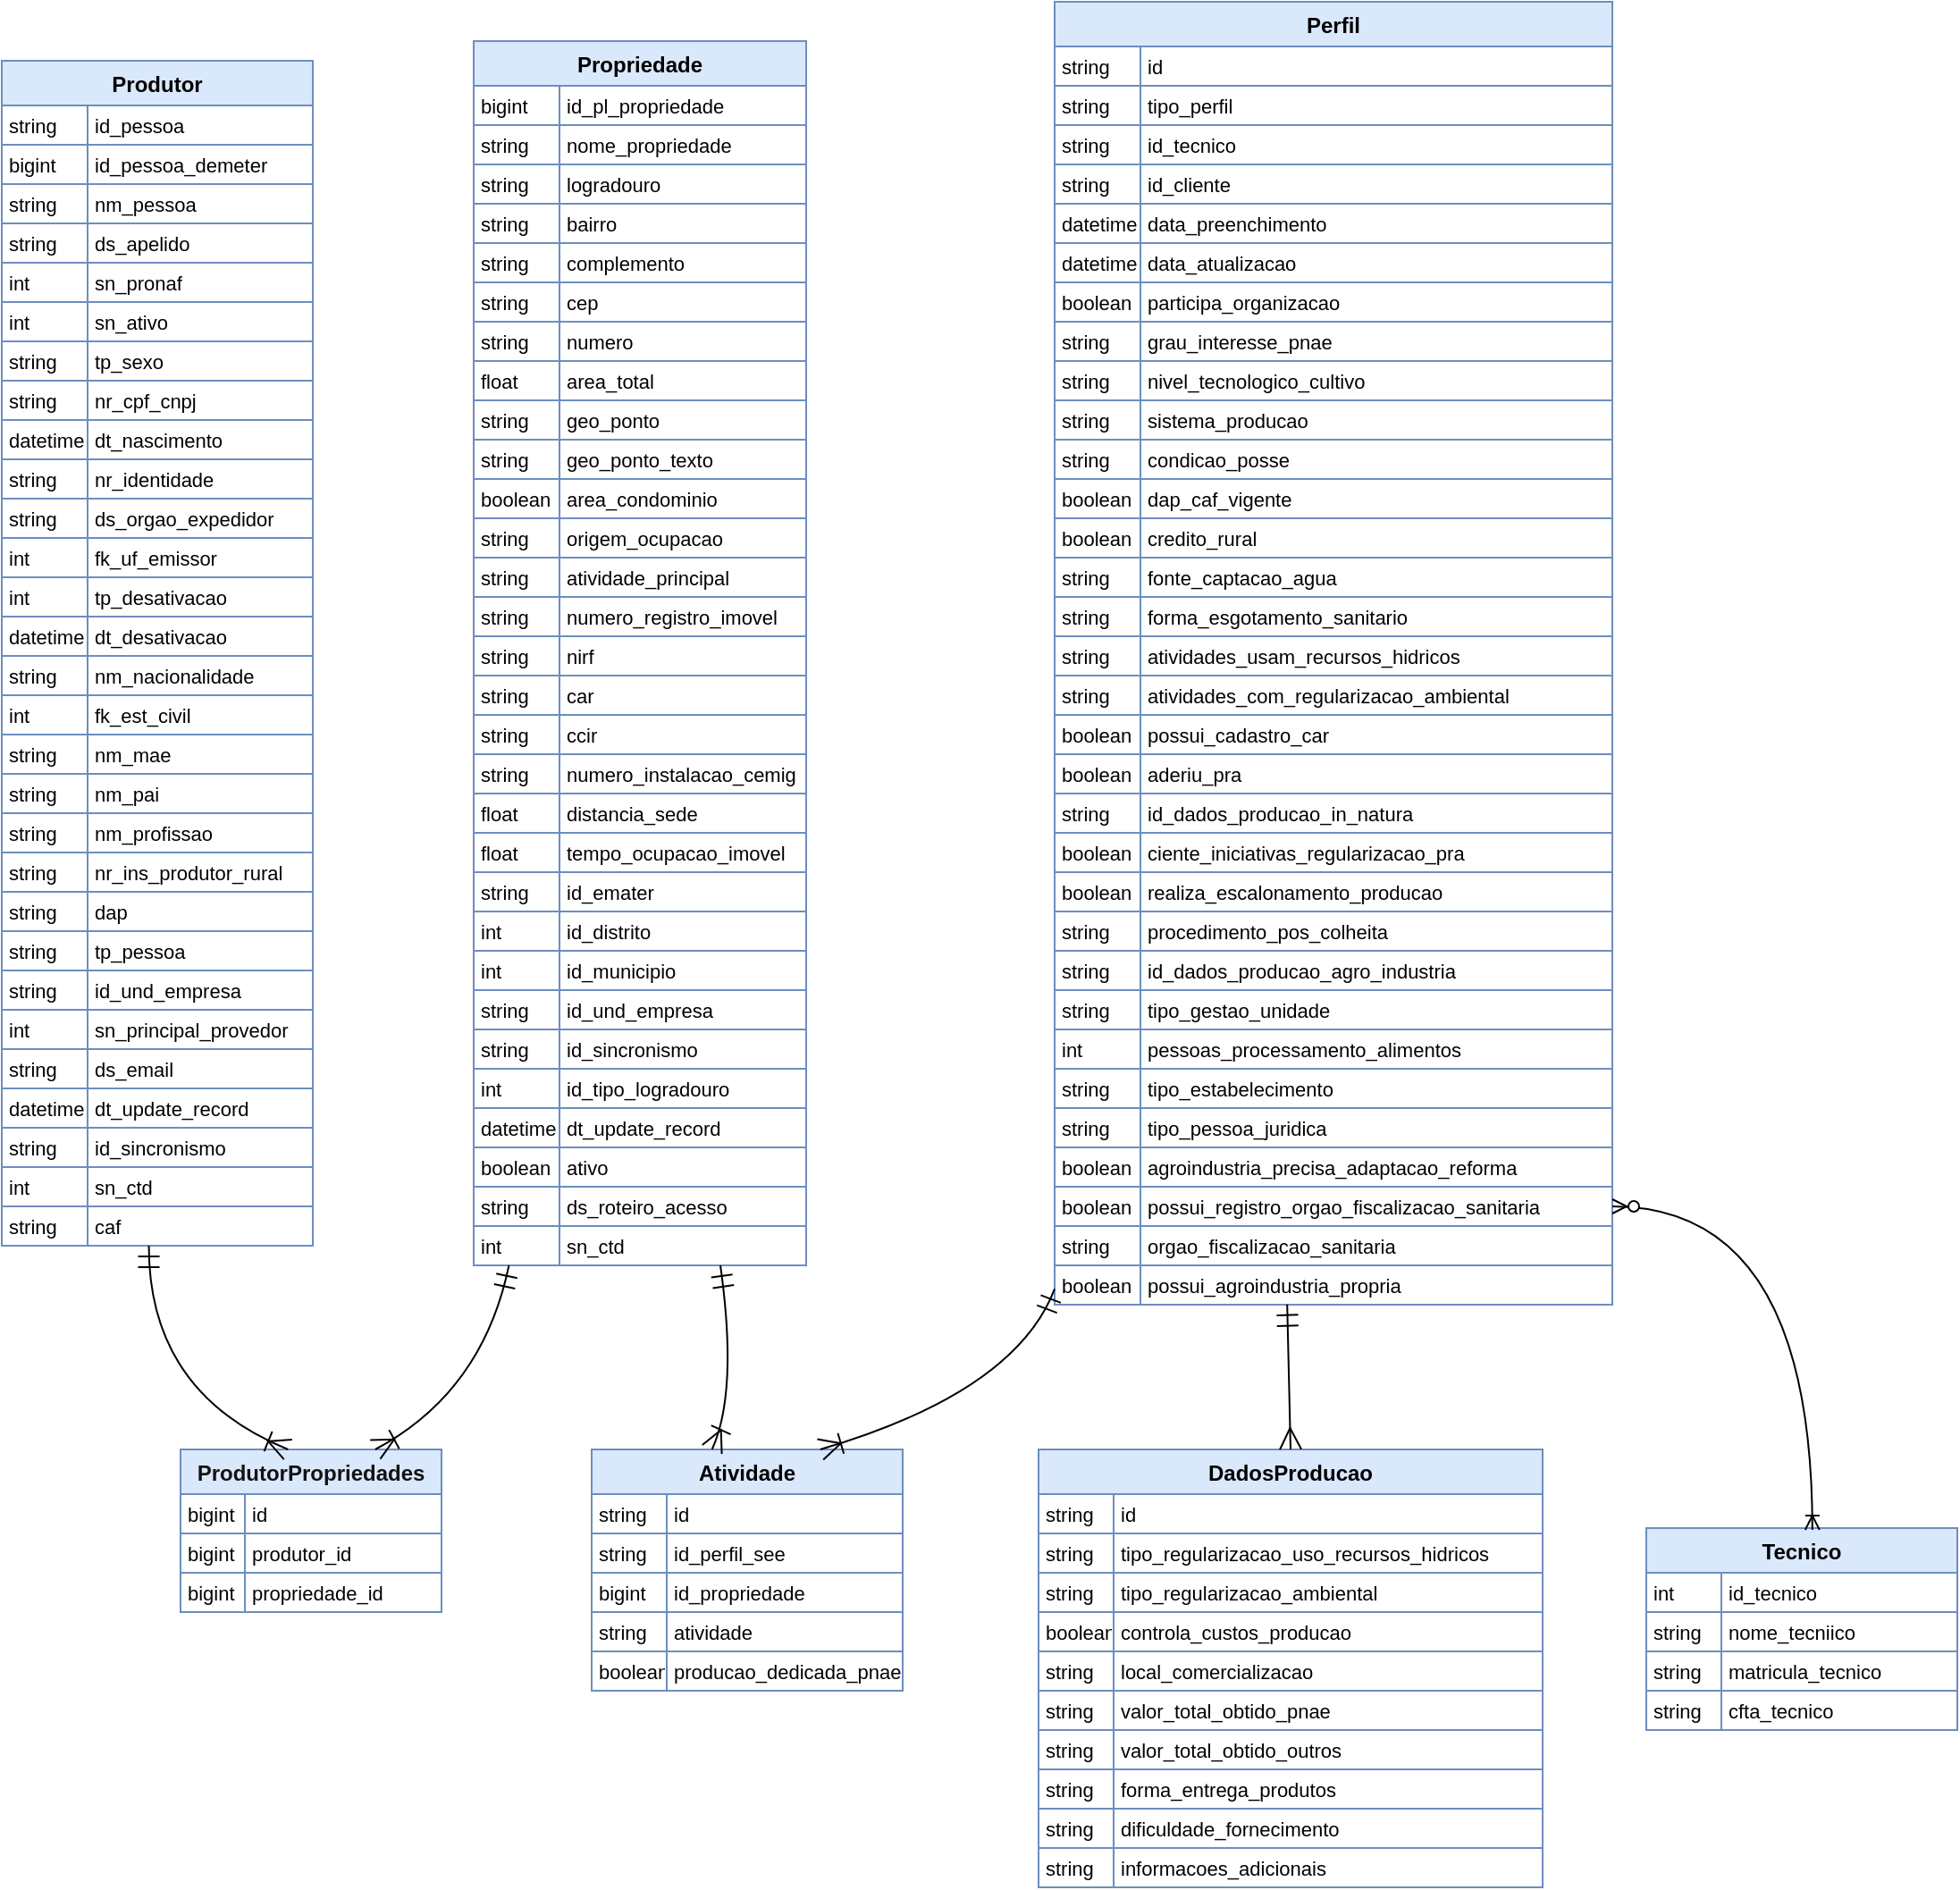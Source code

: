 <mxfile version="21.6.5" type="device">
  <diagram name="Page-1" id="lkXdocSlJOi6TLb3Y7wN">
    <mxGraphModel dx="629" dy="1103" grid="1" gridSize="10" guides="1" tooltips="1" connect="1" arrows="1" fold="1" page="1" pageScale="1" pageWidth="1169" pageHeight="827" math="0" shadow="0">
      <root>
        <mxCell id="0" />
        <mxCell id="1" parent="0" />
        <mxCell id="vNeIINF5kTcQfUYiP6Qm-1" value="Produtor" style="shape=table;startSize=25;container=1;collapsible=0;childLayout=tableLayout;fixedRows=1;rowLines=1;fontStyle=1;align=center;resizeLast=1;fillColor=#dae8fc;strokeColor=#6c8ebf;fontColor=#000000;" parent="1" vertex="1">
          <mxGeometry x="40" y="63" width="174" height="663" as="geometry" />
        </mxCell>
        <mxCell id="vNeIINF5kTcQfUYiP6Qm-2" style="shape=tableRow;horizontal=0;startSize=0;swimlaneHead=0;swimlaneBody=0;fillColor=none;collapsible=0;dropTarget=0;points=[[0,0.5],[1,0.5]];portConstraint=eastwest;top=0;left=0;right=0;bottom=0;" parent="vNeIINF5kTcQfUYiP6Qm-1" vertex="1">
          <mxGeometry y="25" width="174" height="22" as="geometry" />
        </mxCell>
        <mxCell id="vNeIINF5kTcQfUYiP6Qm-3" value="string" style="shape=partialRectangle;connectable=0;fillColor=none;top=0;left=0;bottom=0;right=0;align=left;spacingLeft=2;overflow=hidden;fontSize=11;" parent="vNeIINF5kTcQfUYiP6Qm-2" vertex="1">
          <mxGeometry width="48" height="22" as="geometry">
            <mxRectangle width="48" height="22" as="alternateBounds" />
          </mxGeometry>
        </mxCell>
        <mxCell id="vNeIINF5kTcQfUYiP6Qm-4" value="id_pessoa" style="shape=partialRectangle;connectable=0;fillColor=none;top=0;left=0;bottom=0;right=0;align=left;spacingLeft=2;overflow=hidden;fontSize=11;" parent="vNeIINF5kTcQfUYiP6Qm-2" vertex="1">
          <mxGeometry x="48" width="126" height="22" as="geometry">
            <mxRectangle width="126" height="22" as="alternateBounds" />
          </mxGeometry>
        </mxCell>
        <mxCell id="vNeIINF5kTcQfUYiP6Qm-5" style="shape=tableRow;horizontal=0;startSize=0;swimlaneHead=0;swimlaneBody=0;fillColor=none;collapsible=0;dropTarget=0;points=[[0,0.5],[1,0.5]];portConstraint=eastwest;top=0;left=0;right=0;bottom=0;" parent="vNeIINF5kTcQfUYiP6Qm-1" vertex="1">
          <mxGeometry y="47" width="174" height="22" as="geometry" />
        </mxCell>
        <mxCell id="vNeIINF5kTcQfUYiP6Qm-6" value="bigint" style="shape=partialRectangle;connectable=0;fillColor=none;top=0;left=0;bottom=0;right=0;align=left;spacingLeft=2;overflow=hidden;fontSize=11;" parent="vNeIINF5kTcQfUYiP6Qm-5" vertex="1">
          <mxGeometry width="48" height="22" as="geometry">
            <mxRectangle width="48" height="22" as="alternateBounds" />
          </mxGeometry>
        </mxCell>
        <mxCell id="vNeIINF5kTcQfUYiP6Qm-7" value="id_pessoa_demeter" style="shape=partialRectangle;connectable=0;fillColor=none;top=0;left=0;bottom=0;right=0;align=left;spacingLeft=2;overflow=hidden;fontSize=11;" parent="vNeIINF5kTcQfUYiP6Qm-5" vertex="1">
          <mxGeometry x="48" width="126" height="22" as="geometry">
            <mxRectangle width="126" height="22" as="alternateBounds" />
          </mxGeometry>
        </mxCell>
        <mxCell id="vNeIINF5kTcQfUYiP6Qm-8" style="shape=tableRow;horizontal=0;startSize=0;swimlaneHead=0;swimlaneBody=0;fillColor=none;collapsible=0;dropTarget=0;points=[[0,0.5],[1,0.5]];portConstraint=eastwest;top=0;left=0;right=0;bottom=0;" parent="vNeIINF5kTcQfUYiP6Qm-1" vertex="1">
          <mxGeometry y="69" width="174" height="22" as="geometry" />
        </mxCell>
        <mxCell id="vNeIINF5kTcQfUYiP6Qm-9" value="string" style="shape=partialRectangle;connectable=0;fillColor=none;top=0;left=0;bottom=0;right=0;align=left;spacingLeft=2;overflow=hidden;fontSize=11;" parent="vNeIINF5kTcQfUYiP6Qm-8" vertex="1">
          <mxGeometry width="48" height="22" as="geometry">
            <mxRectangle width="48" height="22" as="alternateBounds" />
          </mxGeometry>
        </mxCell>
        <mxCell id="vNeIINF5kTcQfUYiP6Qm-10" value="nm_pessoa" style="shape=partialRectangle;connectable=0;fillColor=none;top=0;left=0;bottom=0;right=0;align=left;spacingLeft=2;overflow=hidden;fontSize=11;" parent="vNeIINF5kTcQfUYiP6Qm-8" vertex="1">
          <mxGeometry x="48" width="126" height="22" as="geometry">
            <mxRectangle width="126" height="22" as="alternateBounds" />
          </mxGeometry>
        </mxCell>
        <mxCell id="vNeIINF5kTcQfUYiP6Qm-11" style="shape=tableRow;horizontal=0;startSize=0;swimlaneHead=0;swimlaneBody=0;fillColor=none;collapsible=0;dropTarget=0;points=[[0,0.5],[1,0.5]];portConstraint=eastwest;top=0;left=0;right=0;bottom=0;" parent="vNeIINF5kTcQfUYiP6Qm-1" vertex="1">
          <mxGeometry y="91" width="174" height="22" as="geometry" />
        </mxCell>
        <mxCell id="vNeIINF5kTcQfUYiP6Qm-12" value="string" style="shape=partialRectangle;connectable=0;fillColor=none;top=0;left=0;bottom=0;right=0;align=left;spacingLeft=2;overflow=hidden;fontSize=11;" parent="vNeIINF5kTcQfUYiP6Qm-11" vertex="1">
          <mxGeometry width="48" height="22" as="geometry">
            <mxRectangle width="48" height="22" as="alternateBounds" />
          </mxGeometry>
        </mxCell>
        <mxCell id="vNeIINF5kTcQfUYiP6Qm-13" value="ds_apelido" style="shape=partialRectangle;connectable=0;fillColor=none;top=0;left=0;bottom=0;right=0;align=left;spacingLeft=2;overflow=hidden;fontSize=11;" parent="vNeIINF5kTcQfUYiP6Qm-11" vertex="1">
          <mxGeometry x="48" width="126" height="22" as="geometry">
            <mxRectangle width="126" height="22" as="alternateBounds" />
          </mxGeometry>
        </mxCell>
        <mxCell id="vNeIINF5kTcQfUYiP6Qm-14" style="shape=tableRow;horizontal=0;startSize=0;swimlaneHead=0;swimlaneBody=0;fillColor=none;collapsible=0;dropTarget=0;points=[[0,0.5],[1,0.5]];portConstraint=eastwest;top=0;left=0;right=0;bottom=0;" parent="vNeIINF5kTcQfUYiP6Qm-1" vertex="1">
          <mxGeometry y="113" width="174" height="22" as="geometry" />
        </mxCell>
        <mxCell id="vNeIINF5kTcQfUYiP6Qm-15" value="int" style="shape=partialRectangle;connectable=0;fillColor=none;top=0;left=0;bottom=0;right=0;align=left;spacingLeft=2;overflow=hidden;fontSize=11;" parent="vNeIINF5kTcQfUYiP6Qm-14" vertex="1">
          <mxGeometry width="48" height="22" as="geometry">
            <mxRectangle width="48" height="22" as="alternateBounds" />
          </mxGeometry>
        </mxCell>
        <mxCell id="vNeIINF5kTcQfUYiP6Qm-16" value="sn_pronaf" style="shape=partialRectangle;connectable=0;fillColor=none;top=0;left=0;bottom=0;right=0;align=left;spacingLeft=2;overflow=hidden;fontSize=11;" parent="vNeIINF5kTcQfUYiP6Qm-14" vertex="1">
          <mxGeometry x="48" width="126" height="22" as="geometry">
            <mxRectangle width="126" height="22" as="alternateBounds" />
          </mxGeometry>
        </mxCell>
        <mxCell id="vNeIINF5kTcQfUYiP6Qm-17" style="shape=tableRow;horizontal=0;startSize=0;swimlaneHead=0;swimlaneBody=0;fillColor=none;collapsible=0;dropTarget=0;points=[[0,0.5],[1,0.5]];portConstraint=eastwest;top=0;left=0;right=0;bottom=0;" parent="vNeIINF5kTcQfUYiP6Qm-1" vertex="1">
          <mxGeometry y="135" width="174" height="22" as="geometry" />
        </mxCell>
        <mxCell id="vNeIINF5kTcQfUYiP6Qm-18" value="int" style="shape=partialRectangle;connectable=0;fillColor=none;top=0;left=0;bottom=0;right=0;align=left;spacingLeft=2;overflow=hidden;fontSize=11;" parent="vNeIINF5kTcQfUYiP6Qm-17" vertex="1">
          <mxGeometry width="48" height="22" as="geometry">
            <mxRectangle width="48" height="22" as="alternateBounds" />
          </mxGeometry>
        </mxCell>
        <mxCell id="vNeIINF5kTcQfUYiP6Qm-19" value="sn_ativo" style="shape=partialRectangle;connectable=0;fillColor=none;top=0;left=0;bottom=0;right=0;align=left;spacingLeft=2;overflow=hidden;fontSize=11;" parent="vNeIINF5kTcQfUYiP6Qm-17" vertex="1">
          <mxGeometry x="48" width="126" height="22" as="geometry">
            <mxRectangle width="126" height="22" as="alternateBounds" />
          </mxGeometry>
        </mxCell>
        <mxCell id="vNeIINF5kTcQfUYiP6Qm-20" style="shape=tableRow;horizontal=0;startSize=0;swimlaneHead=0;swimlaneBody=0;fillColor=none;collapsible=0;dropTarget=0;points=[[0,0.5],[1,0.5]];portConstraint=eastwest;top=0;left=0;right=0;bottom=0;" parent="vNeIINF5kTcQfUYiP6Qm-1" vertex="1">
          <mxGeometry y="157" width="174" height="22" as="geometry" />
        </mxCell>
        <mxCell id="vNeIINF5kTcQfUYiP6Qm-21" value="string" style="shape=partialRectangle;connectable=0;fillColor=none;top=0;left=0;bottom=0;right=0;align=left;spacingLeft=2;overflow=hidden;fontSize=11;" parent="vNeIINF5kTcQfUYiP6Qm-20" vertex="1">
          <mxGeometry width="48" height="22" as="geometry">
            <mxRectangle width="48" height="22" as="alternateBounds" />
          </mxGeometry>
        </mxCell>
        <mxCell id="vNeIINF5kTcQfUYiP6Qm-22" value="tp_sexo" style="shape=partialRectangle;connectable=0;fillColor=none;top=0;left=0;bottom=0;right=0;align=left;spacingLeft=2;overflow=hidden;fontSize=11;" parent="vNeIINF5kTcQfUYiP6Qm-20" vertex="1">
          <mxGeometry x="48" width="126" height="22" as="geometry">
            <mxRectangle width="126" height="22" as="alternateBounds" />
          </mxGeometry>
        </mxCell>
        <mxCell id="vNeIINF5kTcQfUYiP6Qm-23" style="shape=tableRow;horizontal=0;startSize=0;swimlaneHead=0;swimlaneBody=0;fillColor=none;collapsible=0;dropTarget=0;points=[[0,0.5],[1,0.5]];portConstraint=eastwest;top=0;left=0;right=0;bottom=0;" parent="vNeIINF5kTcQfUYiP6Qm-1" vertex="1">
          <mxGeometry y="179" width="174" height="22" as="geometry" />
        </mxCell>
        <mxCell id="vNeIINF5kTcQfUYiP6Qm-24" value="string" style="shape=partialRectangle;connectable=0;fillColor=none;top=0;left=0;bottom=0;right=0;align=left;spacingLeft=2;overflow=hidden;fontSize=11;" parent="vNeIINF5kTcQfUYiP6Qm-23" vertex="1">
          <mxGeometry width="48" height="22" as="geometry">
            <mxRectangle width="48" height="22" as="alternateBounds" />
          </mxGeometry>
        </mxCell>
        <mxCell id="vNeIINF5kTcQfUYiP6Qm-25" value="nr_cpf_cnpj" style="shape=partialRectangle;connectable=0;fillColor=none;top=0;left=0;bottom=0;right=0;align=left;spacingLeft=2;overflow=hidden;fontSize=11;" parent="vNeIINF5kTcQfUYiP6Qm-23" vertex="1">
          <mxGeometry x="48" width="126" height="22" as="geometry">
            <mxRectangle width="126" height="22" as="alternateBounds" />
          </mxGeometry>
        </mxCell>
        <mxCell id="vNeIINF5kTcQfUYiP6Qm-26" style="shape=tableRow;horizontal=0;startSize=0;swimlaneHead=0;swimlaneBody=0;fillColor=none;collapsible=0;dropTarget=0;points=[[0,0.5],[1,0.5]];portConstraint=eastwest;top=0;left=0;right=0;bottom=0;" parent="vNeIINF5kTcQfUYiP6Qm-1" vertex="1">
          <mxGeometry y="201" width="174" height="22" as="geometry" />
        </mxCell>
        <mxCell id="vNeIINF5kTcQfUYiP6Qm-27" value="datetime" style="shape=partialRectangle;connectable=0;fillColor=none;top=0;left=0;bottom=0;right=0;align=left;spacingLeft=2;overflow=hidden;fontSize=11;" parent="vNeIINF5kTcQfUYiP6Qm-26" vertex="1">
          <mxGeometry width="48" height="22" as="geometry">
            <mxRectangle width="48" height="22" as="alternateBounds" />
          </mxGeometry>
        </mxCell>
        <mxCell id="vNeIINF5kTcQfUYiP6Qm-28" value="dt_nascimento" style="shape=partialRectangle;connectable=0;fillColor=none;top=0;left=0;bottom=0;right=0;align=left;spacingLeft=2;overflow=hidden;fontSize=11;" parent="vNeIINF5kTcQfUYiP6Qm-26" vertex="1">
          <mxGeometry x="48" width="126" height="22" as="geometry">
            <mxRectangle width="126" height="22" as="alternateBounds" />
          </mxGeometry>
        </mxCell>
        <mxCell id="vNeIINF5kTcQfUYiP6Qm-29" style="shape=tableRow;horizontal=0;startSize=0;swimlaneHead=0;swimlaneBody=0;fillColor=none;collapsible=0;dropTarget=0;points=[[0,0.5],[1,0.5]];portConstraint=eastwest;top=0;left=0;right=0;bottom=0;" parent="vNeIINF5kTcQfUYiP6Qm-1" vertex="1">
          <mxGeometry y="223" width="174" height="22" as="geometry" />
        </mxCell>
        <mxCell id="vNeIINF5kTcQfUYiP6Qm-30" value="string" style="shape=partialRectangle;connectable=0;fillColor=none;top=0;left=0;bottom=0;right=0;align=left;spacingLeft=2;overflow=hidden;fontSize=11;" parent="vNeIINF5kTcQfUYiP6Qm-29" vertex="1">
          <mxGeometry width="48" height="22" as="geometry">
            <mxRectangle width="48" height="22" as="alternateBounds" />
          </mxGeometry>
        </mxCell>
        <mxCell id="vNeIINF5kTcQfUYiP6Qm-31" value="nr_identidade" style="shape=partialRectangle;connectable=0;fillColor=none;top=0;left=0;bottom=0;right=0;align=left;spacingLeft=2;overflow=hidden;fontSize=11;" parent="vNeIINF5kTcQfUYiP6Qm-29" vertex="1">
          <mxGeometry x="48" width="126" height="22" as="geometry">
            <mxRectangle width="126" height="22" as="alternateBounds" />
          </mxGeometry>
        </mxCell>
        <mxCell id="vNeIINF5kTcQfUYiP6Qm-32" style="shape=tableRow;horizontal=0;startSize=0;swimlaneHead=0;swimlaneBody=0;fillColor=none;collapsible=0;dropTarget=0;points=[[0,0.5],[1,0.5]];portConstraint=eastwest;top=0;left=0;right=0;bottom=0;" parent="vNeIINF5kTcQfUYiP6Qm-1" vertex="1">
          <mxGeometry y="245" width="174" height="22" as="geometry" />
        </mxCell>
        <mxCell id="vNeIINF5kTcQfUYiP6Qm-33" value="string" style="shape=partialRectangle;connectable=0;fillColor=none;top=0;left=0;bottom=0;right=0;align=left;spacingLeft=2;overflow=hidden;fontSize=11;" parent="vNeIINF5kTcQfUYiP6Qm-32" vertex="1">
          <mxGeometry width="48" height="22" as="geometry">
            <mxRectangle width="48" height="22" as="alternateBounds" />
          </mxGeometry>
        </mxCell>
        <mxCell id="vNeIINF5kTcQfUYiP6Qm-34" value="ds_orgao_expedidor" style="shape=partialRectangle;connectable=0;fillColor=none;top=0;left=0;bottom=0;right=0;align=left;spacingLeft=2;overflow=hidden;fontSize=11;" parent="vNeIINF5kTcQfUYiP6Qm-32" vertex="1">
          <mxGeometry x="48" width="126" height="22" as="geometry">
            <mxRectangle width="126" height="22" as="alternateBounds" />
          </mxGeometry>
        </mxCell>
        <mxCell id="vNeIINF5kTcQfUYiP6Qm-35" style="shape=tableRow;horizontal=0;startSize=0;swimlaneHead=0;swimlaneBody=0;fillColor=none;collapsible=0;dropTarget=0;points=[[0,0.5],[1,0.5]];portConstraint=eastwest;top=0;left=0;right=0;bottom=0;" parent="vNeIINF5kTcQfUYiP6Qm-1" vertex="1">
          <mxGeometry y="267" width="174" height="22" as="geometry" />
        </mxCell>
        <mxCell id="vNeIINF5kTcQfUYiP6Qm-36" value="int" style="shape=partialRectangle;connectable=0;fillColor=none;top=0;left=0;bottom=0;right=0;align=left;spacingLeft=2;overflow=hidden;fontSize=11;" parent="vNeIINF5kTcQfUYiP6Qm-35" vertex="1">
          <mxGeometry width="48" height="22" as="geometry">
            <mxRectangle width="48" height="22" as="alternateBounds" />
          </mxGeometry>
        </mxCell>
        <mxCell id="vNeIINF5kTcQfUYiP6Qm-37" value="fk_uf_emissor" style="shape=partialRectangle;connectable=0;fillColor=none;top=0;left=0;bottom=0;right=0;align=left;spacingLeft=2;overflow=hidden;fontSize=11;" parent="vNeIINF5kTcQfUYiP6Qm-35" vertex="1">
          <mxGeometry x="48" width="126" height="22" as="geometry">
            <mxRectangle width="126" height="22" as="alternateBounds" />
          </mxGeometry>
        </mxCell>
        <mxCell id="vNeIINF5kTcQfUYiP6Qm-38" style="shape=tableRow;horizontal=0;startSize=0;swimlaneHead=0;swimlaneBody=0;fillColor=none;collapsible=0;dropTarget=0;points=[[0,0.5],[1,0.5]];portConstraint=eastwest;top=0;left=0;right=0;bottom=0;" parent="vNeIINF5kTcQfUYiP6Qm-1" vertex="1">
          <mxGeometry y="289" width="174" height="22" as="geometry" />
        </mxCell>
        <mxCell id="vNeIINF5kTcQfUYiP6Qm-39" value="int" style="shape=partialRectangle;connectable=0;fillColor=none;top=0;left=0;bottom=0;right=0;align=left;spacingLeft=2;overflow=hidden;fontSize=11;" parent="vNeIINF5kTcQfUYiP6Qm-38" vertex="1">
          <mxGeometry width="48" height="22" as="geometry">
            <mxRectangle width="48" height="22" as="alternateBounds" />
          </mxGeometry>
        </mxCell>
        <mxCell id="vNeIINF5kTcQfUYiP6Qm-40" value="tp_desativacao" style="shape=partialRectangle;connectable=0;fillColor=none;top=0;left=0;bottom=0;right=0;align=left;spacingLeft=2;overflow=hidden;fontSize=11;" parent="vNeIINF5kTcQfUYiP6Qm-38" vertex="1">
          <mxGeometry x="48" width="126" height="22" as="geometry">
            <mxRectangle width="126" height="22" as="alternateBounds" />
          </mxGeometry>
        </mxCell>
        <mxCell id="vNeIINF5kTcQfUYiP6Qm-41" style="shape=tableRow;horizontal=0;startSize=0;swimlaneHead=0;swimlaneBody=0;fillColor=none;collapsible=0;dropTarget=0;points=[[0,0.5],[1,0.5]];portConstraint=eastwest;top=0;left=0;right=0;bottom=0;" parent="vNeIINF5kTcQfUYiP6Qm-1" vertex="1">
          <mxGeometry y="311" width="174" height="22" as="geometry" />
        </mxCell>
        <mxCell id="vNeIINF5kTcQfUYiP6Qm-42" value="datetime" style="shape=partialRectangle;connectable=0;fillColor=none;top=0;left=0;bottom=0;right=0;align=left;spacingLeft=2;overflow=hidden;fontSize=11;" parent="vNeIINF5kTcQfUYiP6Qm-41" vertex="1">
          <mxGeometry width="48" height="22" as="geometry">
            <mxRectangle width="48" height="22" as="alternateBounds" />
          </mxGeometry>
        </mxCell>
        <mxCell id="vNeIINF5kTcQfUYiP6Qm-43" value="dt_desativacao" style="shape=partialRectangle;connectable=0;fillColor=none;top=0;left=0;bottom=0;right=0;align=left;spacingLeft=2;overflow=hidden;fontSize=11;" parent="vNeIINF5kTcQfUYiP6Qm-41" vertex="1">
          <mxGeometry x="48" width="126" height="22" as="geometry">
            <mxRectangle width="126" height="22" as="alternateBounds" />
          </mxGeometry>
        </mxCell>
        <mxCell id="vNeIINF5kTcQfUYiP6Qm-44" style="shape=tableRow;horizontal=0;startSize=0;swimlaneHead=0;swimlaneBody=0;fillColor=none;collapsible=0;dropTarget=0;points=[[0,0.5],[1,0.5]];portConstraint=eastwest;top=0;left=0;right=0;bottom=0;" parent="vNeIINF5kTcQfUYiP6Qm-1" vertex="1">
          <mxGeometry y="333" width="174" height="22" as="geometry" />
        </mxCell>
        <mxCell id="vNeIINF5kTcQfUYiP6Qm-45" value="string" style="shape=partialRectangle;connectable=0;fillColor=none;top=0;left=0;bottom=0;right=0;align=left;spacingLeft=2;overflow=hidden;fontSize=11;" parent="vNeIINF5kTcQfUYiP6Qm-44" vertex="1">
          <mxGeometry width="48" height="22" as="geometry">
            <mxRectangle width="48" height="22" as="alternateBounds" />
          </mxGeometry>
        </mxCell>
        <mxCell id="vNeIINF5kTcQfUYiP6Qm-46" value="nm_nacionalidade" style="shape=partialRectangle;connectable=0;fillColor=none;top=0;left=0;bottom=0;right=0;align=left;spacingLeft=2;overflow=hidden;fontSize=11;" parent="vNeIINF5kTcQfUYiP6Qm-44" vertex="1">
          <mxGeometry x="48" width="126" height="22" as="geometry">
            <mxRectangle width="126" height="22" as="alternateBounds" />
          </mxGeometry>
        </mxCell>
        <mxCell id="vNeIINF5kTcQfUYiP6Qm-47" style="shape=tableRow;horizontal=0;startSize=0;swimlaneHead=0;swimlaneBody=0;fillColor=none;collapsible=0;dropTarget=0;points=[[0,0.5],[1,0.5]];portConstraint=eastwest;top=0;left=0;right=0;bottom=0;" parent="vNeIINF5kTcQfUYiP6Qm-1" vertex="1">
          <mxGeometry y="355" width="174" height="22" as="geometry" />
        </mxCell>
        <mxCell id="vNeIINF5kTcQfUYiP6Qm-48" value="int" style="shape=partialRectangle;connectable=0;fillColor=none;top=0;left=0;bottom=0;right=0;align=left;spacingLeft=2;overflow=hidden;fontSize=11;" parent="vNeIINF5kTcQfUYiP6Qm-47" vertex="1">
          <mxGeometry width="48" height="22" as="geometry">
            <mxRectangle width="48" height="22" as="alternateBounds" />
          </mxGeometry>
        </mxCell>
        <mxCell id="vNeIINF5kTcQfUYiP6Qm-49" value="fk_est_civil" style="shape=partialRectangle;connectable=0;fillColor=none;top=0;left=0;bottom=0;right=0;align=left;spacingLeft=2;overflow=hidden;fontSize=11;" parent="vNeIINF5kTcQfUYiP6Qm-47" vertex="1">
          <mxGeometry x="48" width="126" height="22" as="geometry">
            <mxRectangle width="126" height="22" as="alternateBounds" />
          </mxGeometry>
        </mxCell>
        <mxCell id="vNeIINF5kTcQfUYiP6Qm-50" style="shape=tableRow;horizontal=0;startSize=0;swimlaneHead=0;swimlaneBody=0;fillColor=none;collapsible=0;dropTarget=0;points=[[0,0.5],[1,0.5]];portConstraint=eastwest;top=0;left=0;right=0;bottom=0;" parent="vNeIINF5kTcQfUYiP6Qm-1" vertex="1">
          <mxGeometry y="377" width="174" height="22" as="geometry" />
        </mxCell>
        <mxCell id="vNeIINF5kTcQfUYiP6Qm-51" value="string" style="shape=partialRectangle;connectable=0;fillColor=none;top=0;left=0;bottom=0;right=0;align=left;spacingLeft=2;overflow=hidden;fontSize=11;" parent="vNeIINF5kTcQfUYiP6Qm-50" vertex="1">
          <mxGeometry width="48" height="22" as="geometry">
            <mxRectangle width="48" height="22" as="alternateBounds" />
          </mxGeometry>
        </mxCell>
        <mxCell id="vNeIINF5kTcQfUYiP6Qm-52" value="nm_mae" style="shape=partialRectangle;connectable=0;fillColor=none;top=0;left=0;bottom=0;right=0;align=left;spacingLeft=2;overflow=hidden;fontSize=11;" parent="vNeIINF5kTcQfUYiP6Qm-50" vertex="1">
          <mxGeometry x="48" width="126" height="22" as="geometry">
            <mxRectangle width="126" height="22" as="alternateBounds" />
          </mxGeometry>
        </mxCell>
        <mxCell id="vNeIINF5kTcQfUYiP6Qm-53" style="shape=tableRow;horizontal=0;startSize=0;swimlaneHead=0;swimlaneBody=0;fillColor=none;collapsible=0;dropTarget=0;points=[[0,0.5],[1,0.5]];portConstraint=eastwest;top=0;left=0;right=0;bottom=0;" parent="vNeIINF5kTcQfUYiP6Qm-1" vertex="1">
          <mxGeometry y="399" width="174" height="22" as="geometry" />
        </mxCell>
        <mxCell id="vNeIINF5kTcQfUYiP6Qm-54" value="string" style="shape=partialRectangle;connectable=0;fillColor=none;top=0;left=0;bottom=0;right=0;align=left;spacingLeft=2;overflow=hidden;fontSize=11;" parent="vNeIINF5kTcQfUYiP6Qm-53" vertex="1">
          <mxGeometry width="48" height="22" as="geometry">
            <mxRectangle width="48" height="22" as="alternateBounds" />
          </mxGeometry>
        </mxCell>
        <mxCell id="vNeIINF5kTcQfUYiP6Qm-55" value="nm_pai" style="shape=partialRectangle;connectable=0;fillColor=none;top=0;left=0;bottom=0;right=0;align=left;spacingLeft=2;overflow=hidden;fontSize=11;" parent="vNeIINF5kTcQfUYiP6Qm-53" vertex="1">
          <mxGeometry x="48" width="126" height="22" as="geometry">
            <mxRectangle width="126" height="22" as="alternateBounds" />
          </mxGeometry>
        </mxCell>
        <mxCell id="vNeIINF5kTcQfUYiP6Qm-56" style="shape=tableRow;horizontal=0;startSize=0;swimlaneHead=0;swimlaneBody=0;fillColor=none;collapsible=0;dropTarget=0;points=[[0,0.5],[1,0.5]];portConstraint=eastwest;top=0;left=0;right=0;bottom=0;" parent="vNeIINF5kTcQfUYiP6Qm-1" vertex="1">
          <mxGeometry y="421" width="174" height="22" as="geometry" />
        </mxCell>
        <mxCell id="vNeIINF5kTcQfUYiP6Qm-57" value="string" style="shape=partialRectangle;connectable=0;fillColor=none;top=0;left=0;bottom=0;right=0;align=left;spacingLeft=2;overflow=hidden;fontSize=11;" parent="vNeIINF5kTcQfUYiP6Qm-56" vertex="1">
          <mxGeometry width="48" height="22" as="geometry">
            <mxRectangle width="48" height="22" as="alternateBounds" />
          </mxGeometry>
        </mxCell>
        <mxCell id="vNeIINF5kTcQfUYiP6Qm-58" value="nm_profissao" style="shape=partialRectangle;connectable=0;fillColor=none;top=0;left=0;bottom=0;right=0;align=left;spacingLeft=2;overflow=hidden;fontSize=11;" parent="vNeIINF5kTcQfUYiP6Qm-56" vertex="1">
          <mxGeometry x="48" width="126" height="22" as="geometry">
            <mxRectangle width="126" height="22" as="alternateBounds" />
          </mxGeometry>
        </mxCell>
        <mxCell id="vNeIINF5kTcQfUYiP6Qm-59" style="shape=tableRow;horizontal=0;startSize=0;swimlaneHead=0;swimlaneBody=0;fillColor=none;collapsible=0;dropTarget=0;points=[[0,0.5],[1,0.5]];portConstraint=eastwest;top=0;left=0;right=0;bottom=0;" parent="vNeIINF5kTcQfUYiP6Qm-1" vertex="1">
          <mxGeometry y="443" width="174" height="22" as="geometry" />
        </mxCell>
        <mxCell id="vNeIINF5kTcQfUYiP6Qm-60" value="string" style="shape=partialRectangle;connectable=0;fillColor=none;top=0;left=0;bottom=0;right=0;align=left;spacingLeft=2;overflow=hidden;fontSize=11;" parent="vNeIINF5kTcQfUYiP6Qm-59" vertex="1">
          <mxGeometry width="48" height="22" as="geometry">
            <mxRectangle width="48" height="22" as="alternateBounds" />
          </mxGeometry>
        </mxCell>
        <mxCell id="vNeIINF5kTcQfUYiP6Qm-61" value="nr_ins_produtor_rural" style="shape=partialRectangle;connectable=0;fillColor=none;top=0;left=0;bottom=0;right=0;align=left;spacingLeft=2;overflow=hidden;fontSize=11;" parent="vNeIINF5kTcQfUYiP6Qm-59" vertex="1">
          <mxGeometry x="48" width="126" height="22" as="geometry">
            <mxRectangle width="126" height="22" as="alternateBounds" />
          </mxGeometry>
        </mxCell>
        <mxCell id="vNeIINF5kTcQfUYiP6Qm-62" style="shape=tableRow;horizontal=0;startSize=0;swimlaneHead=0;swimlaneBody=0;fillColor=none;collapsible=0;dropTarget=0;points=[[0,0.5],[1,0.5]];portConstraint=eastwest;top=0;left=0;right=0;bottom=0;" parent="vNeIINF5kTcQfUYiP6Qm-1" vertex="1">
          <mxGeometry y="465" width="174" height="22" as="geometry" />
        </mxCell>
        <mxCell id="vNeIINF5kTcQfUYiP6Qm-63" value="string" style="shape=partialRectangle;connectable=0;fillColor=none;top=0;left=0;bottom=0;right=0;align=left;spacingLeft=2;overflow=hidden;fontSize=11;" parent="vNeIINF5kTcQfUYiP6Qm-62" vertex="1">
          <mxGeometry width="48" height="22" as="geometry">
            <mxRectangle width="48" height="22" as="alternateBounds" />
          </mxGeometry>
        </mxCell>
        <mxCell id="vNeIINF5kTcQfUYiP6Qm-64" value="dap" style="shape=partialRectangle;connectable=0;fillColor=none;top=0;left=0;bottom=0;right=0;align=left;spacingLeft=2;overflow=hidden;fontSize=11;" parent="vNeIINF5kTcQfUYiP6Qm-62" vertex="1">
          <mxGeometry x="48" width="126" height="22" as="geometry">
            <mxRectangle width="126" height="22" as="alternateBounds" />
          </mxGeometry>
        </mxCell>
        <mxCell id="vNeIINF5kTcQfUYiP6Qm-65" style="shape=tableRow;horizontal=0;startSize=0;swimlaneHead=0;swimlaneBody=0;fillColor=none;collapsible=0;dropTarget=0;points=[[0,0.5],[1,0.5]];portConstraint=eastwest;top=0;left=0;right=0;bottom=0;" parent="vNeIINF5kTcQfUYiP6Qm-1" vertex="1">
          <mxGeometry y="487" width="174" height="22" as="geometry" />
        </mxCell>
        <mxCell id="vNeIINF5kTcQfUYiP6Qm-66" value="string" style="shape=partialRectangle;connectable=0;fillColor=none;top=0;left=0;bottom=0;right=0;align=left;spacingLeft=2;overflow=hidden;fontSize=11;" parent="vNeIINF5kTcQfUYiP6Qm-65" vertex="1">
          <mxGeometry width="48" height="22" as="geometry">
            <mxRectangle width="48" height="22" as="alternateBounds" />
          </mxGeometry>
        </mxCell>
        <mxCell id="vNeIINF5kTcQfUYiP6Qm-67" value="tp_pessoa" style="shape=partialRectangle;connectable=0;fillColor=none;top=0;left=0;bottom=0;right=0;align=left;spacingLeft=2;overflow=hidden;fontSize=11;" parent="vNeIINF5kTcQfUYiP6Qm-65" vertex="1">
          <mxGeometry x="48" width="126" height="22" as="geometry">
            <mxRectangle width="126" height="22" as="alternateBounds" />
          </mxGeometry>
        </mxCell>
        <mxCell id="vNeIINF5kTcQfUYiP6Qm-68" style="shape=tableRow;horizontal=0;startSize=0;swimlaneHead=0;swimlaneBody=0;fillColor=none;collapsible=0;dropTarget=0;points=[[0,0.5],[1,0.5]];portConstraint=eastwest;top=0;left=0;right=0;bottom=0;" parent="vNeIINF5kTcQfUYiP6Qm-1" vertex="1">
          <mxGeometry y="509" width="174" height="22" as="geometry" />
        </mxCell>
        <mxCell id="vNeIINF5kTcQfUYiP6Qm-69" value="string" style="shape=partialRectangle;connectable=0;fillColor=none;top=0;left=0;bottom=0;right=0;align=left;spacingLeft=2;overflow=hidden;fontSize=11;" parent="vNeIINF5kTcQfUYiP6Qm-68" vertex="1">
          <mxGeometry width="48" height="22" as="geometry">
            <mxRectangle width="48" height="22" as="alternateBounds" />
          </mxGeometry>
        </mxCell>
        <mxCell id="vNeIINF5kTcQfUYiP6Qm-70" value="id_und_empresa" style="shape=partialRectangle;connectable=0;fillColor=none;top=0;left=0;bottom=0;right=0;align=left;spacingLeft=2;overflow=hidden;fontSize=11;" parent="vNeIINF5kTcQfUYiP6Qm-68" vertex="1">
          <mxGeometry x="48" width="126" height="22" as="geometry">
            <mxRectangle width="126" height="22" as="alternateBounds" />
          </mxGeometry>
        </mxCell>
        <mxCell id="vNeIINF5kTcQfUYiP6Qm-71" style="shape=tableRow;horizontal=0;startSize=0;swimlaneHead=0;swimlaneBody=0;fillColor=none;collapsible=0;dropTarget=0;points=[[0,0.5],[1,0.5]];portConstraint=eastwest;top=0;left=0;right=0;bottom=0;" parent="vNeIINF5kTcQfUYiP6Qm-1" vertex="1">
          <mxGeometry y="531" width="174" height="22" as="geometry" />
        </mxCell>
        <mxCell id="vNeIINF5kTcQfUYiP6Qm-72" value="int" style="shape=partialRectangle;connectable=0;fillColor=none;top=0;left=0;bottom=0;right=0;align=left;spacingLeft=2;overflow=hidden;fontSize=11;" parent="vNeIINF5kTcQfUYiP6Qm-71" vertex="1">
          <mxGeometry width="48" height="22" as="geometry">
            <mxRectangle width="48" height="22" as="alternateBounds" />
          </mxGeometry>
        </mxCell>
        <mxCell id="vNeIINF5kTcQfUYiP6Qm-73" value="sn_principal_provedor" style="shape=partialRectangle;connectable=0;fillColor=none;top=0;left=0;bottom=0;right=0;align=left;spacingLeft=2;overflow=hidden;fontSize=11;" parent="vNeIINF5kTcQfUYiP6Qm-71" vertex="1">
          <mxGeometry x="48" width="126" height="22" as="geometry">
            <mxRectangle width="126" height="22" as="alternateBounds" />
          </mxGeometry>
        </mxCell>
        <mxCell id="vNeIINF5kTcQfUYiP6Qm-74" style="shape=tableRow;horizontal=0;startSize=0;swimlaneHead=0;swimlaneBody=0;fillColor=none;collapsible=0;dropTarget=0;points=[[0,0.5],[1,0.5]];portConstraint=eastwest;top=0;left=0;right=0;bottom=0;" parent="vNeIINF5kTcQfUYiP6Qm-1" vertex="1">
          <mxGeometry y="553" width="174" height="22" as="geometry" />
        </mxCell>
        <mxCell id="vNeIINF5kTcQfUYiP6Qm-75" value="string" style="shape=partialRectangle;connectable=0;fillColor=none;top=0;left=0;bottom=0;right=0;align=left;spacingLeft=2;overflow=hidden;fontSize=11;" parent="vNeIINF5kTcQfUYiP6Qm-74" vertex="1">
          <mxGeometry width="48" height="22" as="geometry">
            <mxRectangle width="48" height="22" as="alternateBounds" />
          </mxGeometry>
        </mxCell>
        <mxCell id="vNeIINF5kTcQfUYiP6Qm-76" value="ds_email" style="shape=partialRectangle;connectable=0;fillColor=none;top=0;left=0;bottom=0;right=0;align=left;spacingLeft=2;overflow=hidden;fontSize=11;" parent="vNeIINF5kTcQfUYiP6Qm-74" vertex="1">
          <mxGeometry x="48" width="126" height="22" as="geometry">
            <mxRectangle width="126" height="22" as="alternateBounds" />
          </mxGeometry>
        </mxCell>
        <mxCell id="vNeIINF5kTcQfUYiP6Qm-77" style="shape=tableRow;horizontal=0;startSize=0;swimlaneHead=0;swimlaneBody=0;fillColor=none;collapsible=0;dropTarget=0;points=[[0,0.5],[1,0.5]];portConstraint=eastwest;top=0;left=0;right=0;bottom=0;" parent="vNeIINF5kTcQfUYiP6Qm-1" vertex="1">
          <mxGeometry y="575" width="174" height="22" as="geometry" />
        </mxCell>
        <mxCell id="vNeIINF5kTcQfUYiP6Qm-78" value="datetime" style="shape=partialRectangle;connectable=0;fillColor=none;top=0;left=0;bottom=0;right=0;align=left;spacingLeft=2;overflow=hidden;fontSize=11;" parent="vNeIINF5kTcQfUYiP6Qm-77" vertex="1">
          <mxGeometry width="48" height="22" as="geometry">
            <mxRectangle width="48" height="22" as="alternateBounds" />
          </mxGeometry>
        </mxCell>
        <mxCell id="vNeIINF5kTcQfUYiP6Qm-79" value="dt_update_record" style="shape=partialRectangle;connectable=0;fillColor=none;top=0;left=0;bottom=0;right=0;align=left;spacingLeft=2;overflow=hidden;fontSize=11;" parent="vNeIINF5kTcQfUYiP6Qm-77" vertex="1">
          <mxGeometry x="48" width="126" height="22" as="geometry">
            <mxRectangle width="126" height="22" as="alternateBounds" />
          </mxGeometry>
        </mxCell>
        <mxCell id="vNeIINF5kTcQfUYiP6Qm-80" style="shape=tableRow;horizontal=0;startSize=0;swimlaneHead=0;swimlaneBody=0;fillColor=none;collapsible=0;dropTarget=0;points=[[0,0.5],[1,0.5]];portConstraint=eastwest;top=0;left=0;right=0;bottom=0;" parent="vNeIINF5kTcQfUYiP6Qm-1" vertex="1">
          <mxGeometry y="597" width="174" height="22" as="geometry" />
        </mxCell>
        <mxCell id="vNeIINF5kTcQfUYiP6Qm-81" value="string" style="shape=partialRectangle;connectable=0;fillColor=none;top=0;left=0;bottom=0;right=0;align=left;spacingLeft=2;overflow=hidden;fontSize=11;" parent="vNeIINF5kTcQfUYiP6Qm-80" vertex="1">
          <mxGeometry width="48" height="22" as="geometry">
            <mxRectangle width="48" height="22" as="alternateBounds" />
          </mxGeometry>
        </mxCell>
        <mxCell id="vNeIINF5kTcQfUYiP6Qm-82" value="id_sincronismo" style="shape=partialRectangle;connectable=0;fillColor=none;top=0;left=0;bottom=0;right=0;align=left;spacingLeft=2;overflow=hidden;fontSize=11;" parent="vNeIINF5kTcQfUYiP6Qm-80" vertex="1">
          <mxGeometry x="48" width="126" height="22" as="geometry">
            <mxRectangle width="126" height="22" as="alternateBounds" />
          </mxGeometry>
        </mxCell>
        <mxCell id="vNeIINF5kTcQfUYiP6Qm-83" style="shape=tableRow;horizontal=0;startSize=0;swimlaneHead=0;swimlaneBody=0;fillColor=none;collapsible=0;dropTarget=0;points=[[0,0.5],[1,0.5]];portConstraint=eastwest;top=0;left=0;right=0;bottom=0;" parent="vNeIINF5kTcQfUYiP6Qm-1" vertex="1">
          <mxGeometry y="619" width="174" height="22" as="geometry" />
        </mxCell>
        <mxCell id="vNeIINF5kTcQfUYiP6Qm-84" value="int" style="shape=partialRectangle;connectable=0;fillColor=none;top=0;left=0;bottom=0;right=0;align=left;spacingLeft=2;overflow=hidden;fontSize=11;" parent="vNeIINF5kTcQfUYiP6Qm-83" vertex="1">
          <mxGeometry width="48" height="22" as="geometry">
            <mxRectangle width="48" height="22" as="alternateBounds" />
          </mxGeometry>
        </mxCell>
        <mxCell id="vNeIINF5kTcQfUYiP6Qm-85" value="sn_ctd" style="shape=partialRectangle;connectable=0;fillColor=none;top=0;left=0;bottom=0;right=0;align=left;spacingLeft=2;overflow=hidden;fontSize=11;" parent="vNeIINF5kTcQfUYiP6Qm-83" vertex="1">
          <mxGeometry x="48" width="126" height="22" as="geometry">
            <mxRectangle width="126" height="22" as="alternateBounds" />
          </mxGeometry>
        </mxCell>
        <mxCell id="vNeIINF5kTcQfUYiP6Qm-86" style="shape=tableRow;horizontal=0;startSize=0;swimlaneHead=0;swimlaneBody=0;fillColor=none;collapsible=0;dropTarget=0;points=[[0,0.5],[1,0.5]];portConstraint=eastwest;top=0;left=0;right=0;bottom=0;" parent="vNeIINF5kTcQfUYiP6Qm-1" vertex="1">
          <mxGeometry y="641" width="174" height="22" as="geometry" />
        </mxCell>
        <mxCell id="vNeIINF5kTcQfUYiP6Qm-87" value="string" style="shape=partialRectangle;connectable=0;fillColor=none;top=0;left=0;bottom=0;right=0;align=left;spacingLeft=2;overflow=hidden;fontSize=11;" parent="vNeIINF5kTcQfUYiP6Qm-86" vertex="1">
          <mxGeometry width="48" height="22" as="geometry">
            <mxRectangle width="48" height="22" as="alternateBounds" />
          </mxGeometry>
        </mxCell>
        <mxCell id="vNeIINF5kTcQfUYiP6Qm-88" value="caf" style="shape=partialRectangle;connectable=0;fillColor=none;top=0;left=0;bottom=0;right=0;align=left;spacingLeft=2;overflow=hidden;fontSize=11;" parent="vNeIINF5kTcQfUYiP6Qm-86" vertex="1">
          <mxGeometry x="48" width="126" height="22" as="geometry">
            <mxRectangle width="126" height="22" as="alternateBounds" />
          </mxGeometry>
        </mxCell>
        <mxCell id="vNeIINF5kTcQfUYiP6Qm-89" value="ProdutorPropriedades" style="shape=table;startSize=25;container=1;collapsible=0;childLayout=tableLayout;fixedRows=1;rowLines=1;fontStyle=1;align=center;resizeLast=1;fillColor=#dae8fc;strokeColor=#6c8ebf;fontColor=#121212;" parent="1" vertex="1">
          <mxGeometry x="140" y="840" width="146" height="91" as="geometry" />
        </mxCell>
        <mxCell id="vNeIINF5kTcQfUYiP6Qm-90" style="shape=tableRow;horizontal=0;startSize=0;swimlaneHead=0;swimlaneBody=0;fillColor=none;collapsible=0;dropTarget=0;points=[[0,0.5],[1,0.5]];portConstraint=eastwest;top=0;left=0;right=0;bottom=0;" parent="vNeIINF5kTcQfUYiP6Qm-89" vertex="1">
          <mxGeometry y="25" width="146" height="22" as="geometry" />
        </mxCell>
        <mxCell id="vNeIINF5kTcQfUYiP6Qm-91" value="bigint" style="shape=partialRectangle;connectable=0;fillColor=none;top=0;left=0;bottom=0;right=0;align=left;spacingLeft=2;overflow=hidden;fontSize=11;" parent="vNeIINF5kTcQfUYiP6Qm-90" vertex="1">
          <mxGeometry width="36" height="22" as="geometry">
            <mxRectangle width="36" height="22" as="alternateBounds" />
          </mxGeometry>
        </mxCell>
        <mxCell id="vNeIINF5kTcQfUYiP6Qm-92" value="id" style="shape=partialRectangle;connectable=0;fillColor=none;top=0;left=0;bottom=0;right=0;align=left;spacingLeft=2;overflow=hidden;fontSize=11;" parent="vNeIINF5kTcQfUYiP6Qm-90" vertex="1">
          <mxGeometry x="36" width="110" height="22" as="geometry">
            <mxRectangle width="110" height="22" as="alternateBounds" />
          </mxGeometry>
        </mxCell>
        <mxCell id="vNeIINF5kTcQfUYiP6Qm-93" style="shape=tableRow;horizontal=0;startSize=0;swimlaneHead=0;swimlaneBody=0;fillColor=none;collapsible=0;dropTarget=0;points=[[0,0.5],[1,0.5]];portConstraint=eastwest;top=0;left=0;right=0;bottom=0;" parent="vNeIINF5kTcQfUYiP6Qm-89" vertex="1">
          <mxGeometry y="47" width="146" height="22" as="geometry" />
        </mxCell>
        <mxCell id="vNeIINF5kTcQfUYiP6Qm-94" value="bigint" style="shape=partialRectangle;connectable=0;fillColor=none;top=0;left=0;bottom=0;right=0;align=left;spacingLeft=2;overflow=hidden;fontSize=11;" parent="vNeIINF5kTcQfUYiP6Qm-93" vertex="1">
          <mxGeometry width="36" height="22" as="geometry">
            <mxRectangle width="36" height="22" as="alternateBounds" />
          </mxGeometry>
        </mxCell>
        <mxCell id="vNeIINF5kTcQfUYiP6Qm-95" value="produtor_id" style="shape=partialRectangle;connectable=0;fillColor=none;top=0;left=0;bottom=0;right=0;align=left;spacingLeft=2;overflow=hidden;fontSize=11;" parent="vNeIINF5kTcQfUYiP6Qm-93" vertex="1">
          <mxGeometry x="36" width="110" height="22" as="geometry">
            <mxRectangle width="110" height="22" as="alternateBounds" />
          </mxGeometry>
        </mxCell>
        <mxCell id="vNeIINF5kTcQfUYiP6Qm-96" style="shape=tableRow;horizontal=0;startSize=0;swimlaneHead=0;swimlaneBody=0;fillColor=none;collapsible=0;dropTarget=0;points=[[0,0.5],[1,0.5]];portConstraint=eastwest;top=0;left=0;right=0;bottom=0;" parent="vNeIINF5kTcQfUYiP6Qm-89" vertex="1">
          <mxGeometry y="69" width="146" height="22" as="geometry" />
        </mxCell>
        <mxCell id="vNeIINF5kTcQfUYiP6Qm-97" value="bigint" style="shape=partialRectangle;connectable=0;fillColor=none;top=0;left=0;bottom=0;right=0;align=left;spacingLeft=2;overflow=hidden;fontSize=11;" parent="vNeIINF5kTcQfUYiP6Qm-96" vertex="1">
          <mxGeometry width="36" height="22" as="geometry">
            <mxRectangle width="36" height="22" as="alternateBounds" />
          </mxGeometry>
        </mxCell>
        <mxCell id="vNeIINF5kTcQfUYiP6Qm-98" value="propriedade_id" style="shape=partialRectangle;connectable=0;fillColor=none;top=0;left=0;bottom=0;right=0;align=left;spacingLeft=2;overflow=hidden;fontSize=11;" parent="vNeIINF5kTcQfUYiP6Qm-96" vertex="1">
          <mxGeometry x="36" width="110" height="22" as="geometry">
            <mxRectangle width="110" height="22" as="alternateBounds" />
          </mxGeometry>
        </mxCell>
        <mxCell id="vNeIINF5kTcQfUYiP6Qm-99" value="Propriedade" style="shape=table;startSize=25;container=1;collapsible=0;childLayout=tableLayout;fixedRows=1;rowLines=1;fontStyle=1;align=center;resizeLast=1;fillColor=#dae8fc;strokeColor=#6c8ebf;fontColor=#000000;" parent="1" vertex="1">
          <mxGeometry x="304" y="52" width="186" height="685" as="geometry" />
        </mxCell>
        <mxCell id="vNeIINF5kTcQfUYiP6Qm-100" style="shape=tableRow;horizontal=0;startSize=0;swimlaneHead=0;swimlaneBody=0;fillColor=none;collapsible=0;dropTarget=0;points=[[0,0.5],[1,0.5]];portConstraint=eastwest;top=0;left=0;right=0;bottom=0;" parent="vNeIINF5kTcQfUYiP6Qm-99" vertex="1">
          <mxGeometry y="25" width="186" height="22" as="geometry" />
        </mxCell>
        <mxCell id="vNeIINF5kTcQfUYiP6Qm-101" value="bigint" style="shape=partialRectangle;connectable=0;fillColor=none;top=0;left=0;bottom=0;right=0;align=left;spacingLeft=2;overflow=hidden;fontSize=11;" parent="vNeIINF5kTcQfUYiP6Qm-100" vertex="1">
          <mxGeometry width="48" height="22" as="geometry">
            <mxRectangle width="48" height="22" as="alternateBounds" />
          </mxGeometry>
        </mxCell>
        <mxCell id="vNeIINF5kTcQfUYiP6Qm-102" value="id_pl_propriedade" style="shape=partialRectangle;connectable=0;fillColor=none;top=0;left=0;bottom=0;right=0;align=left;spacingLeft=2;overflow=hidden;fontSize=11;" parent="vNeIINF5kTcQfUYiP6Qm-100" vertex="1">
          <mxGeometry x="48" width="138" height="22" as="geometry">
            <mxRectangle width="138" height="22" as="alternateBounds" />
          </mxGeometry>
        </mxCell>
        <mxCell id="vNeIINF5kTcQfUYiP6Qm-103" style="shape=tableRow;horizontal=0;startSize=0;swimlaneHead=0;swimlaneBody=0;fillColor=none;collapsible=0;dropTarget=0;points=[[0,0.5],[1,0.5]];portConstraint=eastwest;top=0;left=0;right=0;bottom=0;" parent="vNeIINF5kTcQfUYiP6Qm-99" vertex="1">
          <mxGeometry y="47" width="186" height="22" as="geometry" />
        </mxCell>
        <mxCell id="vNeIINF5kTcQfUYiP6Qm-104" value="string" style="shape=partialRectangle;connectable=0;fillColor=none;top=0;left=0;bottom=0;right=0;align=left;spacingLeft=2;overflow=hidden;fontSize=11;" parent="vNeIINF5kTcQfUYiP6Qm-103" vertex="1">
          <mxGeometry width="48" height="22" as="geometry">
            <mxRectangle width="48" height="22" as="alternateBounds" />
          </mxGeometry>
        </mxCell>
        <mxCell id="vNeIINF5kTcQfUYiP6Qm-105" value="nome_propriedade" style="shape=partialRectangle;connectable=0;fillColor=none;top=0;left=0;bottom=0;right=0;align=left;spacingLeft=2;overflow=hidden;fontSize=11;" parent="vNeIINF5kTcQfUYiP6Qm-103" vertex="1">
          <mxGeometry x="48" width="138" height="22" as="geometry">
            <mxRectangle width="138" height="22" as="alternateBounds" />
          </mxGeometry>
        </mxCell>
        <mxCell id="vNeIINF5kTcQfUYiP6Qm-106" style="shape=tableRow;horizontal=0;startSize=0;swimlaneHead=0;swimlaneBody=0;fillColor=none;collapsible=0;dropTarget=0;points=[[0,0.5],[1,0.5]];portConstraint=eastwest;top=0;left=0;right=0;bottom=0;" parent="vNeIINF5kTcQfUYiP6Qm-99" vertex="1">
          <mxGeometry y="69" width="186" height="22" as="geometry" />
        </mxCell>
        <mxCell id="vNeIINF5kTcQfUYiP6Qm-107" value="string" style="shape=partialRectangle;connectable=0;fillColor=none;top=0;left=0;bottom=0;right=0;align=left;spacingLeft=2;overflow=hidden;fontSize=11;" parent="vNeIINF5kTcQfUYiP6Qm-106" vertex="1">
          <mxGeometry width="48" height="22" as="geometry">
            <mxRectangle width="48" height="22" as="alternateBounds" />
          </mxGeometry>
        </mxCell>
        <mxCell id="vNeIINF5kTcQfUYiP6Qm-108" value="logradouro" style="shape=partialRectangle;connectable=0;fillColor=none;top=0;left=0;bottom=0;right=0;align=left;spacingLeft=2;overflow=hidden;fontSize=11;" parent="vNeIINF5kTcQfUYiP6Qm-106" vertex="1">
          <mxGeometry x="48" width="138" height="22" as="geometry">
            <mxRectangle width="138" height="22" as="alternateBounds" />
          </mxGeometry>
        </mxCell>
        <mxCell id="vNeIINF5kTcQfUYiP6Qm-109" style="shape=tableRow;horizontal=0;startSize=0;swimlaneHead=0;swimlaneBody=0;fillColor=none;collapsible=0;dropTarget=0;points=[[0,0.5],[1,0.5]];portConstraint=eastwest;top=0;left=0;right=0;bottom=0;" parent="vNeIINF5kTcQfUYiP6Qm-99" vertex="1">
          <mxGeometry y="91" width="186" height="22" as="geometry" />
        </mxCell>
        <mxCell id="vNeIINF5kTcQfUYiP6Qm-110" value="string" style="shape=partialRectangle;connectable=0;fillColor=none;top=0;left=0;bottom=0;right=0;align=left;spacingLeft=2;overflow=hidden;fontSize=11;" parent="vNeIINF5kTcQfUYiP6Qm-109" vertex="1">
          <mxGeometry width="48" height="22" as="geometry">
            <mxRectangle width="48" height="22" as="alternateBounds" />
          </mxGeometry>
        </mxCell>
        <mxCell id="vNeIINF5kTcQfUYiP6Qm-111" value="bairro" style="shape=partialRectangle;connectable=0;fillColor=none;top=0;left=0;bottom=0;right=0;align=left;spacingLeft=2;overflow=hidden;fontSize=11;" parent="vNeIINF5kTcQfUYiP6Qm-109" vertex="1">
          <mxGeometry x="48" width="138" height="22" as="geometry">
            <mxRectangle width="138" height="22" as="alternateBounds" />
          </mxGeometry>
        </mxCell>
        <mxCell id="vNeIINF5kTcQfUYiP6Qm-112" style="shape=tableRow;horizontal=0;startSize=0;swimlaneHead=0;swimlaneBody=0;fillColor=none;collapsible=0;dropTarget=0;points=[[0,0.5],[1,0.5]];portConstraint=eastwest;top=0;left=0;right=0;bottom=0;" parent="vNeIINF5kTcQfUYiP6Qm-99" vertex="1">
          <mxGeometry y="113" width="186" height="22" as="geometry" />
        </mxCell>
        <mxCell id="vNeIINF5kTcQfUYiP6Qm-113" value="string" style="shape=partialRectangle;connectable=0;fillColor=none;top=0;left=0;bottom=0;right=0;align=left;spacingLeft=2;overflow=hidden;fontSize=11;" parent="vNeIINF5kTcQfUYiP6Qm-112" vertex="1">
          <mxGeometry width="48" height="22" as="geometry">
            <mxRectangle width="48" height="22" as="alternateBounds" />
          </mxGeometry>
        </mxCell>
        <mxCell id="vNeIINF5kTcQfUYiP6Qm-114" value="complemento" style="shape=partialRectangle;connectable=0;fillColor=none;top=0;left=0;bottom=0;right=0;align=left;spacingLeft=2;overflow=hidden;fontSize=11;" parent="vNeIINF5kTcQfUYiP6Qm-112" vertex="1">
          <mxGeometry x="48" width="138" height="22" as="geometry">
            <mxRectangle width="138" height="22" as="alternateBounds" />
          </mxGeometry>
        </mxCell>
        <mxCell id="vNeIINF5kTcQfUYiP6Qm-115" style="shape=tableRow;horizontal=0;startSize=0;swimlaneHead=0;swimlaneBody=0;fillColor=none;collapsible=0;dropTarget=0;points=[[0,0.5],[1,0.5]];portConstraint=eastwest;top=0;left=0;right=0;bottom=0;" parent="vNeIINF5kTcQfUYiP6Qm-99" vertex="1">
          <mxGeometry y="135" width="186" height="22" as="geometry" />
        </mxCell>
        <mxCell id="vNeIINF5kTcQfUYiP6Qm-116" value="string" style="shape=partialRectangle;connectable=0;fillColor=none;top=0;left=0;bottom=0;right=0;align=left;spacingLeft=2;overflow=hidden;fontSize=11;" parent="vNeIINF5kTcQfUYiP6Qm-115" vertex="1">
          <mxGeometry width="48" height="22" as="geometry">
            <mxRectangle width="48" height="22" as="alternateBounds" />
          </mxGeometry>
        </mxCell>
        <mxCell id="vNeIINF5kTcQfUYiP6Qm-117" value="cep" style="shape=partialRectangle;connectable=0;fillColor=none;top=0;left=0;bottom=0;right=0;align=left;spacingLeft=2;overflow=hidden;fontSize=11;" parent="vNeIINF5kTcQfUYiP6Qm-115" vertex="1">
          <mxGeometry x="48" width="138" height="22" as="geometry">
            <mxRectangle width="138" height="22" as="alternateBounds" />
          </mxGeometry>
        </mxCell>
        <mxCell id="vNeIINF5kTcQfUYiP6Qm-118" style="shape=tableRow;horizontal=0;startSize=0;swimlaneHead=0;swimlaneBody=0;fillColor=none;collapsible=0;dropTarget=0;points=[[0,0.5],[1,0.5]];portConstraint=eastwest;top=0;left=0;right=0;bottom=0;" parent="vNeIINF5kTcQfUYiP6Qm-99" vertex="1">
          <mxGeometry y="157" width="186" height="22" as="geometry" />
        </mxCell>
        <mxCell id="vNeIINF5kTcQfUYiP6Qm-119" value="string" style="shape=partialRectangle;connectable=0;fillColor=none;top=0;left=0;bottom=0;right=0;align=left;spacingLeft=2;overflow=hidden;fontSize=11;" parent="vNeIINF5kTcQfUYiP6Qm-118" vertex="1">
          <mxGeometry width="48" height="22" as="geometry">
            <mxRectangle width="48" height="22" as="alternateBounds" />
          </mxGeometry>
        </mxCell>
        <mxCell id="vNeIINF5kTcQfUYiP6Qm-120" value="numero" style="shape=partialRectangle;connectable=0;fillColor=none;top=0;left=0;bottom=0;right=0;align=left;spacingLeft=2;overflow=hidden;fontSize=11;" parent="vNeIINF5kTcQfUYiP6Qm-118" vertex="1">
          <mxGeometry x="48" width="138" height="22" as="geometry">
            <mxRectangle width="138" height="22" as="alternateBounds" />
          </mxGeometry>
        </mxCell>
        <mxCell id="vNeIINF5kTcQfUYiP6Qm-121" style="shape=tableRow;horizontal=0;startSize=0;swimlaneHead=0;swimlaneBody=0;fillColor=none;collapsible=0;dropTarget=0;points=[[0,0.5],[1,0.5]];portConstraint=eastwest;top=0;left=0;right=0;bottom=0;" parent="vNeIINF5kTcQfUYiP6Qm-99" vertex="1">
          <mxGeometry y="179" width="186" height="22" as="geometry" />
        </mxCell>
        <mxCell id="vNeIINF5kTcQfUYiP6Qm-122" value="float" style="shape=partialRectangle;connectable=0;fillColor=none;top=0;left=0;bottom=0;right=0;align=left;spacingLeft=2;overflow=hidden;fontSize=11;" parent="vNeIINF5kTcQfUYiP6Qm-121" vertex="1">
          <mxGeometry width="48" height="22" as="geometry">
            <mxRectangle width="48" height="22" as="alternateBounds" />
          </mxGeometry>
        </mxCell>
        <mxCell id="vNeIINF5kTcQfUYiP6Qm-123" value="area_total" style="shape=partialRectangle;connectable=0;fillColor=none;top=0;left=0;bottom=0;right=0;align=left;spacingLeft=2;overflow=hidden;fontSize=11;" parent="vNeIINF5kTcQfUYiP6Qm-121" vertex="1">
          <mxGeometry x="48" width="138" height="22" as="geometry">
            <mxRectangle width="138" height="22" as="alternateBounds" />
          </mxGeometry>
        </mxCell>
        <mxCell id="vNeIINF5kTcQfUYiP6Qm-124" style="shape=tableRow;horizontal=0;startSize=0;swimlaneHead=0;swimlaneBody=0;fillColor=none;collapsible=0;dropTarget=0;points=[[0,0.5],[1,0.5]];portConstraint=eastwest;top=0;left=0;right=0;bottom=0;" parent="vNeIINF5kTcQfUYiP6Qm-99" vertex="1">
          <mxGeometry y="201" width="186" height="22" as="geometry" />
        </mxCell>
        <mxCell id="vNeIINF5kTcQfUYiP6Qm-125" value="string" style="shape=partialRectangle;connectable=0;fillColor=none;top=0;left=0;bottom=0;right=0;align=left;spacingLeft=2;overflow=hidden;fontSize=11;" parent="vNeIINF5kTcQfUYiP6Qm-124" vertex="1">
          <mxGeometry width="48" height="22" as="geometry">
            <mxRectangle width="48" height="22" as="alternateBounds" />
          </mxGeometry>
        </mxCell>
        <mxCell id="vNeIINF5kTcQfUYiP6Qm-126" value="geo_ponto" style="shape=partialRectangle;connectable=0;fillColor=none;top=0;left=0;bottom=0;right=0;align=left;spacingLeft=2;overflow=hidden;fontSize=11;" parent="vNeIINF5kTcQfUYiP6Qm-124" vertex="1">
          <mxGeometry x="48" width="138" height="22" as="geometry">
            <mxRectangle width="138" height="22" as="alternateBounds" />
          </mxGeometry>
        </mxCell>
        <mxCell id="vNeIINF5kTcQfUYiP6Qm-127" style="shape=tableRow;horizontal=0;startSize=0;swimlaneHead=0;swimlaneBody=0;fillColor=none;collapsible=0;dropTarget=0;points=[[0,0.5],[1,0.5]];portConstraint=eastwest;top=0;left=0;right=0;bottom=0;" parent="vNeIINF5kTcQfUYiP6Qm-99" vertex="1">
          <mxGeometry y="223" width="186" height="22" as="geometry" />
        </mxCell>
        <mxCell id="vNeIINF5kTcQfUYiP6Qm-128" value="string" style="shape=partialRectangle;connectable=0;fillColor=none;top=0;left=0;bottom=0;right=0;align=left;spacingLeft=2;overflow=hidden;fontSize=11;" parent="vNeIINF5kTcQfUYiP6Qm-127" vertex="1">
          <mxGeometry width="48" height="22" as="geometry">
            <mxRectangle width="48" height="22" as="alternateBounds" />
          </mxGeometry>
        </mxCell>
        <mxCell id="vNeIINF5kTcQfUYiP6Qm-129" value="geo_ponto_texto" style="shape=partialRectangle;connectable=0;fillColor=none;top=0;left=0;bottom=0;right=0;align=left;spacingLeft=2;overflow=hidden;fontSize=11;" parent="vNeIINF5kTcQfUYiP6Qm-127" vertex="1">
          <mxGeometry x="48" width="138" height="22" as="geometry">
            <mxRectangle width="138" height="22" as="alternateBounds" />
          </mxGeometry>
        </mxCell>
        <mxCell id="vNeIINF5kTcQfUYiP6Qm-130" style="shape=tableRow;horizontal=0;startSize=0;swimlaneHead=0;swimlaneBody=0;fillColor=none;collapsible=0;dropTarget=0;points=[[0,0.5],[1,0.5]];portConstraint=eastwest;top=0;left=0;right=0;bottom=0;" parent="vNeIINF5kTcQfUYiP6Qm-99" vertex="1">
          <mxGeometry y="245" width="186" height="22" as="geometry" />
        </mxCell>
        <mxCell id="vNeIINF5kTcQfUYiP6Qm-131" value="boolean" style="shape=partialRectangle;connectable=0;fillColor=none;top=0;left=0;bottom=0;right=0;align=left;spacingLeft=2;overflow=hidden;fontSize=11;" parent="vNeIINF5kTcQfUYiP6Qm-130" vertex="1">
          <mxGeometry width="48" height="22" as="geometry">
            <mxRectangle width="48" height="22" as="alternateBounds" />
          </mxGeometry>
        </mxCell>
        <mxCell id="vNeIINF5kTcQfUYiP6Qm-132" value="area_condominio" style="shape=partialRectangle;connectable=0;fillColor=none;top=0;left=0;bottom=0;right=0;align=left;spacingLeft=2;overflow=hidden;fontSize=11;" parent="vNeIINF5kTcQfUYiP6Qm-130" vertex="1">
          <mxGeometry x="48" width="138" height="22" as="geometry">
            <mxRectangle width="138" height="22" as="alternateBounds" />
          </mxGeometry>
        </mxCell>
        <mxCell id="vNeIINF5kTcQfUYiP6Qm-133" style="shape=tableRow;horizontal=0;startSize=0;swimlaneHead=0;swimlaneBody=0;fillColor=none;collapsible=0;dropTarget=0;points=[[0,0.5],[1,0.5]];portConstraint=eastwest;top=0;left=0;right=0;bottom=0;" parent="vNeIINF5kTcQfUYiP6Qm-99" vertex="1">
          <mxGeometry y="267" width="186" height="22" as="geometry" />
        </mxCell>
        <mxCell id="vNeIINF5kTcQfUYiP6Qm-134" value="string" style="shape=partialRectangle;connectable=0;fillColor=none;top=0;left=0;bottom=0;right=0;align=left;spacingLeft=2;overflow=hidden;fontSize=11;" parent="vNeIINF5kTcQfUYiP6Qm-133" vertex="1">
          <mxGeometry width="48" height="22" as="geometry">
            <mxRectangle width="48" height="22" as="alternateBounds" />
          </mxGeometry>
        </mxCell>
        <mxCell id="vNeIINF5kTcQfUYiP6Qm-135" value="origem_ocupacao" style="shape=partialRectangle;connectable=0;fillColor=none;top=0;left=0;bottom=0;right=0;align=left;spacingLeft=2;overflow=hidden;fontSize=11;" parent="vNeIINF5kTcQfUYiP6Qm-133" vertex="1">
          <mxGeometry x="48" width="138" height="22" as="geometry">
            <mxRectangle width="138" height="22" as="alternateBounds" />
          </mxGeometry>
        </mxCell>
        <mxCell id="vNeIINF5kTcQfUYiP6Qm-136" style="shape=tableRow;horizontal=0;startSize=0;swimlaneHead=0;swimlaneBody=0;fillColor=none;collapsible=0;dropTarget=0;points=[[0,0.5],[1,0.5]];portConstraint=eastwest;top=0;left=0;right=0;bottom=0;" parent="vNeIINF5kTcQfUYiP6Qm-99" vertex="1">
          <mxGeometry y="289" width="186" height="22" as="geometry" />
        </mxCell>
        <mxCell id="vNeIINF5kTcQfUYiP6Qm-137" value="string" style="shape=partialRectangle;connectable=0;fillColor=none;top=0;left=0;bottom=0;right=0;align=left;spacingLeft=2;overflow=hidden;fontSize=11;" parent="vNeIINF5kTcQfUYiP6Qm-136" vertex="1">
          <mxGeometry width="48" height="22" as="geometry">
            <mxRectangle width="48" height="22" as="alternateBounds" />
          </mxGeometry>
        </mxCell>
        <mxCell id="vNeIINF5kTcQfUYiP6Qm-138" value="atividade_principal" style="shape=partialRectangle;connectable=0;fillColor=none;top=0;left=0;bottom=0;right=0;align=left;spacingLeft=2;overflow=hidden;fontSize=11;" parent="vNeIINF5kTcQfUYiP6Qm-136" vertex="1">
          <mxGeometry x="48" width="138" height="22" as="geometry">
            <mxRectangle width="138" height="22" as="alternateBounds" />
          </mxGeometry>
        </mxCell>
        <mxCell id="vNeIINF5kTcQfUYiP6Qm-139" style="shape=tableRow;horizontal=0;startSize=0;swimlaneHead=0;swimlaneBody=0;fillColor=none;collapsible=0;dropTarget=0;points=[[0,0.5],[1,0.5]];portConstraint=eastwest;top=0;left=0;right=0;bottom=0;" parent="vNeIINF5kTcQfUYiP6Qm-99" vertex="1">
          <mxGeometry y="311" width="186" height="22" as="geometry" />
        </mxCell>
        <mxCell id="vNeIINF5kTcQfUYiP6Qm-140" value="string" style="shape=partialRectangle;connectable=0;fillColor=none;top=0;left=0;bottom=0;right=0;align=left;spacingLeft=2;overflow=hidden;fontSize=11;" parent="vNeIINF5kTcQfUYiP6Qm-139" vertex="1">
          <mxGeometry width="48" height="22" as="geometry">
            <mxRectangle width="48" height="22" as="alternateBounds" />
          </mxGeometry>
        </mxCell>
        <mxCell id="vNeIINF5kTcQfUYiP6Qm-141" value="numero_registro_imovel" style="shape=partialRectangle;connectable=0;fillColor=none;top=0;left=0;bottom=0;right=0;align=left;spacingLeft=2;overflow=hidden;fontSize=11;" parent="vNeIINF5kTcQfUYiP6Qm-139" vertex="1">
          <mxGeometry x="48" width="138" height="22" as="geometry">
            <mxRectangle width="138" height="22" as="alternateBounds" />
          </mxGeometry>
        </mxCell>
        <mxCell id="vNeIINF5kTcQfUYiP6Qm-142" style="shape=tableRow;horizontal=0;startSize=0;swimlaneHead=0;swimlaneBody=0;fillColor=none;collapsible=0;dropTarget=0;points=[[0,0.5],[1,0.5]];portConstraint=eastwest;top=0;left=0;right=0;bottom=0;" parent="vNeIINF5kTcQfUYiP6Qm-99" vertex="1">
          <mxGeometry y="333" width="186" height="22" as="geometry" />
        </mxCell>
        <mxCell id="vNeIINF5kTcQfUYiP6Qm-143" value="string" style="shape=partialRectangle;connectable=0;fillColor=none;top=0;left=0;bottom=0;right=0;align=left;spacingLeft=2;overflow=hidden;fontSize=11;" parent="vNeIINF5kTcQfUYiP6Qm-142" vertex="1">
          <mxGeometry width="48" height="22" as="geometry">
            <mxRectangle width="48" height="22" as="alternateBounds" />
          </mxGeometry>
        </mxCell>
        <mxCell id="vNeIINF5kTcQfUYiP6Qm-144" value="nirf" style="shape=partialRectangle;connectable=0;fillColor=none;top=0;left=0;bottom=0;right=0;align=left;spacingLeft=2;overflow=hidden;fontSize=11;" parent="vNeIINF5kTcQfUYiP6Qm-142" vertex="1">
          <mxGeometry x="48" width="138" height="22" as="geometry">
            <mxRectangle width="138" height="22" as="alternateBounds" />
          </mxGeometry>
        </mxCell>
        <mxCell id="vNeIINF5kTcQfUYiP6Qm-145" style="shape=tableRow;horizontal=0;startSize=0;swimlaneHead=0;swimlaneBody=0;fillColor=none;collapsible=0;dropTarget=0;points=[[0,0.5],[1,0.5]];portConstraint=eastwest;top=0;left=0;right=0;bottom=0;" parent="vNeIINF5kTcQfUYiP6Qm-99" vertex="1">
          <mxGeometry y="355" width="186" height="22" as="geometry" />
        </mxCell>
        <mxCell id="vNeIINF5kTcQfUYiP6Qm-146" value="string" style="shape=partialRectangle;connectable=0;fillColor=none;top=0;left=0;bottom=0;right=0;align=left;spacingLeft=2;overflow=hidden;fontSize=11;" parent="vNeIINF5kTcQfUYiP6Qm-145" vertex="1">
          <mxGeometry width="48" height="22" as="geometry">
            <mxRectangle width="48" height="22" as="alternateBounds" />
          </mxGeometry>
        </mxCell>
        <mxCell id="vNeIINF5kTcQfUYiP6Qm-147" value="car" style="shape=partialRectangle;connectable=0;fillColor=none;top=0;left=0;bottom=0;right=0;align=left;spacingLeft=2;overflow=hidden;fontSize=11;" parent="vNeIINF5kTcQfUYiP6Qm-145" vertex="1">
          <mxGeometry x="48" width="138" height="22" as="geometry">
            <mxRectangle width="138" height="22" as="alternateBounds" />
          </mxGeometry>
        </mxCell>
        <mxCell id="vNeIINF5kTcQfUYiP6Qm-148" style="shape=tableRow;horizontal=0;startSize=0;swimlaneHead=0;swimlaneBody=0;fillColor=none;collapsible=0;dropTarget=0;points=[[0,0.5],[1,0.5]];portConstraint=eastwest;top=0;left=0;right=0;bottom=0;" parent="vNeIINF5kTcQfUYiP6Qm-99" vertex="1">
          <mxGeometry y="377" width="186" height="22" as="geometry" />
        </mxCell>
        <mxCell id="vNeIINF5kTcQfUYiP6Qm-149" value="string" style="shape=partialRectangle;connectable=0;fillColor=none;top=0;left=0;bottom=0;right=0;align=left;spacingLeft=2;overflow=hidden;fontSize=11;" parent="vNeIINF5kTcQfUYiP6Qm-148" vertex="1">
          <mxGeometry width="48" height="22" as="geometry">
            <mxRectangle width="48" height="22" as="alternateBounds" />
          </mxGeometry>
        </mxCell>
        <mxCell id="vNeIINF5kTcQfUYiP6Qm-150" value="ccir" style="shape=partialRectangle;connectable=0;fillColor=none;top=0;left=0;bottom=0;right=0;align=left;spacingLeft=2;overflow=hidden;fontSize=11;" parent="vNeIINF5kTcQfUYiP6Qm-148" vertex="1">
          <mxGeometry x="48" width="138" height="22" as="geometry">
            <mxRectangle width="138" height="22" as="alternateBounds" />
          </mxGeometry>
        </mxCell>
        <mxCell id="vNeIINF5kTcQfUYiP6Qm-151" style="shape=tableRow;horizontal=0;startSize=0;swimlaneHead=0;swimlaneBody=0;fillColor=none;collapsible=0;dropTarget=0;points=[[0,0.5],[1,0.5]];portConstraint=eastwest;top=0;left=0;right=0;bottom=0;" parent="vNeIINF5kTcQfUYiP6Qm-99" vertex="1">
          <mxGeometry y="399" width="186" height="22" as="geometry" />
        </mxCell>
        <mxCell id="vNeIINF5kTcQfUYiP6Qm-152" value="string" style="shape=partialRectangle;connectable=0;fillColor=none;top=0;left=0;bottom=0;right=0;align=left;spacingLeft=2;overflow=hidden;fontSize=11;" parent="vNeIINF5kTcQfUYiP6Qm-151" vertex="1">
          <mxGeometry width="48" height="22" as="geometry">
            <mxRectangle width="48" height="22" as="alternateBounds" />
          </mxGeometry>
        </mxCell>
        <mxCell id="vNeIINF5kTcQfUYiP6Qm-153" value="numero_instalacao_cemig" style="shape=partialRectangle;connectable=0;fillColor=none;top=0;left=0;bottom=0;right=0;align=left;spacingLeft=2;overflow=hidden;fontSize=11;" parent="vNeIINF5kTcQfUYiP6Qm-151" vertex="1">
          <mxGeometry x="48" width="138" height="22" as="geometry">
            <mxRectangle width="138" height="22" as="alternateBounds" />
          </mxGeometry>
        </mxCell>
        <mxCell id="vNeIINF5kTcQfUYiP6Qm-154" style="shape=tableRow;horizontal=0;startSize=0;swimlaneHead=0;swimlaneBody=0;fillColor=none;collapsible=0;dropTarget=0;points=[[0,0.5],[1,0.5]];portConstraint=eastwest;top=0;left=0;right=0;bottom=0;" parent="vNeIINF5kTcQfUYiP6Qm-99" vertex="1">
          <mxGeometry y="421" width="186" height="22" as="geometry" />
        </mxCell>
        <mxCell id="vNeIINF5kTcQfUYiP6Qm-155" value="float" style="shape=partialRectangle;connectable=0;fillColor=none;top=0;left=0;bottom=0;right=0;align=left;spacingLeft=2;overflow=hidden;fontSize=11;" parent="vNeIINF5kTcQfUYiP6Qm-154" vertex="1">
          <mxGeometry width="48" height="22" as="geometry">
            <mxRectangle width="48" height="22" as="alternateBounds" />
          </mxGeometry>
        </mxCell>
        <mxCell id="vNeIINF5kTcQfUYiP6Qm-156" value="distancia_sede" style="shape=partialRectangle;connectable=0;fillColor=none;top=0;left=0;bottom=0;right=0;align=left;spacingLeft=2;overflow=hidden;fontSize=11;" parent="vNeIINF5kTcQfUYiP6Qm-154" vertex="1">
          <mxGeometry x="48" width="138" height="22" as="geometry">
            <mxRectangle width="138" height="22" as="alternateBounds" />
          </mxGeometry>
        </mxCell>
        <mxCell id="vNeIINF5kTcQfUYiP6Qm-157" style="shape=tableRow;horizontal=0;startSize=0;swimlaneHead=0;swimlaneBody=0;fillColor=none;collapsible=0;dropTarget=0;points=[[0,0.5],[1,0.5]];portConstraint=eastwest;top=0;left=0;right=0;bottom=0;" parent="vNeIINF5kTcQfUYiP6Qm-99" vertex="1">
          <mxGeometry y="443" width="186" height="22" as="geometry" />
        </mxCell>
        <mxCell id="vNeIINF5kTcQfUYiP6Qm-158" value="float" style="shape=partialRectangle;connectable=0;fillColor=none;top=0;left=0;bottom=0;right=0;align=left;spacingLeft=2;overflow=hidden;fontSize=11;" parent="vNeIINF5kTcQfUYiP6Qm-157" vertex="1">
          <mxGeometry width="48" height="22" as="geometry">
            <mxRectangle width="48" height="22" as="alternateBounds" />
          </mxGeometry>
        </mxCell>
        <mxCell id="vNeIINF5kTcQfUYiP6Qm-159" value="tempo_ocupacao_imovel" style="shape=partialRectangle;connectable=0;fillColor=none;top=0;left=0;bottom=0;right=0;align=left;spacingLeft=2;overflow=hidden;fontSize=11;" parent="vNeIINF5kTcQfUYiP6Qm-157" vertex="1">
          <mxGeometry x="48" width="138" height="22" as="geometry">
            <mxRectangle width="138" height="22" as="alternateBounds" />
          </mxGeometry>
        </mxCell>
        <mxCell id="vNeIINF5kTcQfUYiP6Qm-160" style="shape=tableRow;horizontal=0;startSize=0;swimlaneHead=0;swimlaneBody=0;fillColor=none;collapsible=0;dropTarget=0;points=[[0,0.5],[1,0.5]];portConstraint=eastwest;top=0;left=0;right=0;bottom=0;" parent="vNeIINF5kTcQfUYiP6Qm-99" vertex="1">
          <mxGeometry y="465" width="186" height="22" as="geometry" />
        </mxCell>
        <mxCell id="vNeIINF5kTcQfUYiP6Qm-161" value="string" style="shape=partialRectangle;connectable=0;fillColor=none;top=0;left=0;bottom=0;right=0;align=left;spacingLeft=2;overflow=hidden;fontSize=11;" parent="vNeIINF5kTcQfUYiP6Qm-160" vertex="1">
          <mxGeometry width="48" height="22" as="geometry">
            <mxRectangle width="48" height="22" as="alternateBounds" />
          </mxGeometry>
        </mxCell>
        <mxCell id="vNeIINF5kTcQfUYiP6Qm-162" value="id_emater" style="shape=partialRectangle;connectable=0;fillColor=none;top=0;left=0;bottom=0;right=0;align=left;spacingLeft=2;overflow=hidden;fontSize=11;" parent="vNeIINF5kTcQfUYiP6Qm-160" vertex="1">
          <mxGeometry x="48" width="138" height="22" as="geometry">
            <mxRectangle width="138" height="22" as="alternateBounds" />
          </mxGeometry>
        </mxCell>
        <mxCell id="vNeIINF5kTcQfUYiP6Qm-163" style="shape=tableRow;horizontal=0;startSize=0;swimlaneHead=0;swimlaneBody=0;fillColor=none;collapsible=0;dropTarget=0;points=[[0,0.5],[1,0.5]];portConstraint=eastwest;top=0;left=0;right=0;bottom=0;" parent="vNeIINF5kTcQfUYiP6Qm-99" vertex="1">
          <mxGeometry y="487" width="186" height="22" as="geometry" />
        </mxCell>
        <mxCell id="vNeIINF5kTcQfUYiP6Qm-164" value="int" style="shape=partialRectangle;connectable=0;fillColor=none;top=0;left=0;bottom=0;right=0;align=left;spacingLeft=2;overflow=hidden;fontSize=11;" parent="vNeIINF5kTcQfUYiP6Qm-163" vertex="1">
          <mxGeometry width="48" height="22" as="geometry">
            <mxRectangle width="48" height="22" as="alternateBounds" />
          </mxGeometry>
        </mxCell>
        <mxCell id="vNeIINF5kTcQfUYiP6Qm-165" value="id_distrito" style="shape=partialRectangle;connectable=0;fillColor=none;top=0;left=0;bottom=0;right=0;align=left;spacingLeft=2;overflow=hidden;fontSize=11;" parent="vNeIINF5kTcQfUYiP6Qm-163" vertex="1">
          <mxGeometry x="48" width="138" height="22" as="geometry">
            <mxRectangle width="138" height="22" as="alternateBounds" />
          </mxGeometry>
        </mxCell>
        <mxCell id="vNeIINF5kTcQfUYiP6Qm-166" style="shape=tableRow;horizontal=0;startSize=0;swimlaneHead=0;swimlaneBody=0;fillColor=none;collapsible=0;dropTarget=0;points=[[0,0.5],[1,0.5]];portConstraint=eastwest;top=0;left=0;right=0;bottom=0;" parent="vNeIINF5kTcQfUYiP6Qm-99" vertex="1">
          <mxGeometry y="509" width="186" height="22" as="geometry" />
        </mxCell>
        <mxCell id="vNeIINF5kTcQfUYiP6Qm-167" value="int" style="shape=partialRectangle;connectable=0;fillColor=none;top=0;left=0;bottom=0;right=0;align=left;spacingLeft=2;overflow=hidden;fontSize=11;" parent="vNeIINF5kTcQfUYiP6Qm-166" vertex="1">
          <mxGeometry width="48" height="22" as="geometry">
            <mxRectangle width="48" height="22" as="alternateBounds" />
          </mxGeometry>
        </mxCell>
        <mxCell id="vNeIINF5kTcQfUYiP6Qm-168" value="id_municipio" style="shape=partialRectangle;connectable=0;fillColor=none;top=0;left=0;bottom=0;right=0;align=left;spacingLeft=2;overflow=hidden;fontSize=11;" parent="vNeIINF5kTcQfUYiP6Qm-166" vertex="1">
          <mxGeometry x="48" width="138" height="22" as="geometry">
            <mxRectangle width="138" height="22" as="alternateBounds" />
          </mxGeometry>
        </mxCell>
        <mxCell id="vNeIINF5kTcQfUYiP6Qm-169" style="shape=tableRow;horizontal=0;startSize=0;swimlaneHead=0;swimlaneBody=0;fillColor=none;collapsible=0;dropTarget=0;points=[[0,0.5],[1,0.5]];portConstraint=eastwest;top=0;left=0;right=0;bottom=0;" parent="vNeIINF5kTcQfUYiP6Qm-99" vertex="1">
          <mxGeometry y="531" width="186" height="22" as="geometry" />
        </mxCell>
        <mxCell id="vNeIINF5kTcQfUYiP6Qm-170" value="string" style="shape=partialRectangle;connectable=0;fillColor=none;top=0;left=0;bottom=0;right=0;align=left;spacingLeft=2;overflow=hidden;fontSize=11;" parent="vNeIINF5kTcQfUYiP6Qm-169" vertex="1">
          <mxGeometry width="48" height="22" as="geometry">
            <mxRectangle width="48" height="22" as="alternateBounds" />
          </mxGeometry>
        </mxCell>
        <mxCell id="vNeIINF5kTcQfUYiP6Qm-171" value="id_und_empresa" style="shape=partialRectangle;connectable=0;fillColor=none;top=0;left=0;bottom=0;right=0;align=left;spacingLeft=2;overflow=hidden;fontSize=11;" parent="vNeIINF5kTcQfUYiP6Qm-169" vertex="1">
          <mxGeometry x="48" width="138" height="22" as="geometry">
            <mxRectangle width="138" height="22" as="alternateBounds" />
          </mxGeometry>
        </mxCell>
        <mxCell id="vNeIINF5kTcQfUYiP6Qm-172" style="shape=tableRow;horizontal=0;startSize=0;swimlaneHead=0;swimlaneBody=0;fillColor=none;collapsible=0;dropTarget=0;points=[[0,0.5],[1,0.5]];portConstraint=eastwest;top=0;left=0;right=0;bottom=0;" parent="vNeIINF5kTcQfUYiP6Qm-99" vertex="1">
          <mxGeometry y="553" width="186" height="22" as="geometry" />
        </mxCell>
        <mxCell id="vNeIINF5kTcQfUYiP6Qm-173" value="string" style="shape=partialRectangle;connectable=0;fillColor=none;top=0;left=0;bottom=0;right=0;align=left;spacingLeft=2;overflow=hidden;fontSize=11;" parent="vNeIINF5kTcQfUYiP6Qm-172" vertex="1">
          <mxGeometry width="48" height="22" as="geometry">
            <mxRectangle width="48" height="22" as="alternateBounds" />
          </mxGeometry>
        </mxCell>
        <mxCell id="vNeIINF5kTcQfUYiP6Qm-174" value="id_sincronismo" style="shape=partialRectangle;connectable=0;fillColor=none;top=0;left=0;bottom=0;right=0;align=left;spacingLeft=2;overflow=hidden;fontSize=11;" parent="vNeIINF5kTcQfUYiP6Qm-172" vertex="1">
          <mxGeometry x="48" width="138" height="22" as="geometry">
            <mxRectangle width="138" height="22" as="alternateBounds" />
          </mxGeometry>
        </mxCell>
        <mxCell id="vNeIINF5kTcQfUYiP6Qm-175" style="shape=tableRow;horizontal=0;startSize=0;swimlaneHead=0;swimlaneBody=0;fillColor=none;collapsible=0;dropTarget=0;points=[[0,0.5],[1,0.5]];portConstraint=eastwest;top=0;left=0;right=0;bottom=0;" parent="vNeIINF5kTcQfUYiP6Qm-99" vertex="1">
          <mxGeometry y="575" width="186" height="22" as="geometry" />
        </mxCell>
        <mxCell id="vNeIINF5kTcQfUYiP6Qm-176" value="int" style="shape=partialRectangle;connectable=0;fillColor=none;top=0;left=0;bottom=0;right=0;align=left;spacingLeft=2;overflow=hidden;fontSize=11;" parent="vNeIINF5kTcQfUYiP6Qm-175" vertex="1">
          <mxGeometry width="48" height="22" as="geometry">
            <mxRectangle width="48" height="22" as="alternateBounds" />
          </mxGeometry>
        </mxCell>
        <mxCell id="vNeIINF5kTcQfUYiP6Qm-177" value="id_tipo_logradouro" style="shape=partialRectangle;connectable=0;fillColor=none;top=0;left=0;bottom=0;right=0;align=left;spacingLeft=2;overflow=hidden;fontSize=11;" parent="vNeIINF5kTcQfUYiP6Qm-175" vertex="1">
          <mxGeometry x="48" width="138" height="22" as="geometry">
            <mxRectangle width="138" height="22" as="alternateBounds" />
          </mxGeometry>
        </mxCell>
        <mxCell id="vNeIINF5kTcQfUYiP6Qm-178" style="shape=tableRow;horizontal=0;startSize=0;swimlaneHead=0;swimlaneBody=0;fillColor=none;collapsible=0;dropTarget=0;points=[[0,0.5],[1,0.5]];portConstraint=eastwest;top=0;left=0;right=0;bottom=0;" parent="vNeIINF5kTcQfUYiP6Qm-99" vertex="1">
          <mxGeometry y="597" width="186" height="22" as="geometry" />
        </mxCell>
        <mxCell id="vNeIINF5kTcQfUYiP6Qm-179" value="datetime" style="shape=partialRectangle;connectable=0;fillColor=none;top=0;left=0;bottom=0;right=0;align=left;spacingLeft=2;overflow=hidden;fontSize=11;" parent="vNeIINF5kTcQfUYiP6Qm-178" vertex="1">
          <mxGeometry width="48" height="22" as="geometry">
            <mxRectangle width="48" height="22" as="alternateBounds" />
          </mxGeometry>
        </mxCell>
        <mxCell id="vNeIINF5kTcQfUYiP6Qm-180" value="dt_update_record" style="shape=partialRectangle;connectable=0;fillColor=none;top=0;left=0;bottom=0;right=0;align=left;spacingLeft=2;overflow=hidden;fontSize=11;" parent="vNeIINF5kTcQfUYiP6Qm-178" vertex="1">
          <mxGeometry x="48" width="138" height="22" as="geometry">
            <mxRectangle width="138" height="22" as="alternateBounds" />
          </mxGeometry>
        </mxCell>
        <mxCell id="vNeIINF5kTcQfUYiP6Qm-181" style="shape=tableRow;horizontal=0;startSize=0;swimlaneHead=0;swimlaneBody=0;fillColor=none;collapsible=0;dropTarget=0;points=[[0,0.5],[1,0.5]];portConstraint=eastwest;top=0;left=0;right=0;bottom=0;" parent="vNeIINF5kTcQfUYiP6Qm-99" vertex="1">
          <mxGeometry y="619" width="186" height="22" as="geometry" />
        </mxCell>
        <mxCell id="vNeIINF5kTcQfUYiP6Qm-182" value="boolean" style="shape=partialRectangle;connectable=0;fillColor=none;top=0;left=0;bottom=0;right=0;align=left;spacingLeft=2;overflow=hidden;fontSize=11;" parent="vNeIINF5kTcQfUYiP6Qm-181" vertex="1">
          <mxGeometry width="48" height="22" as="geometry">
            <mxRectangle width="48" height="22" as="alternateBounds" />
          </mxGeometry>
        </mxCell>
        <mxCell id="vNeIINF5kTcQfUYiP6Qm-183" value="ativo" style="shape=partialRectangle;connectable=0;fillColor=none;top=0;left=0;bottom=0;right=0;align=left;spacingLeft=2;overflow=hidden;fontSize=11;" parent="vNeIINF5kTcQfUYiP6Qm-181" vertex="1">
          <mxGeometry x="48" width="138" height="22" as="geometry">
            <mxRectangle width="138" height="22" as="alternateBounds" />
          </mxGeometry>
        </mxCell>
        <mxCell id="vNeIINF5kTcQfUYiP6Qm-184" style="shape=tableRow;horizontal=0;startSize=0;swimlaneHead=0;swimlaneBody=0;fillColor=none;collapsible=0;dropTarget=0;points=[[0,0.5],[1,0.5]];portConstraint=eastwest;top=0;left=0;right=0;bottom=0;" parent="vNeIINF5kTcQfUYiP6Qm-99" vertex="1">
          <mxGeometry y="641" width="186" height="22" as="geometry" />
        </mxCell>
        <mxCell id="vNeIINF5kTcQfUYiP6Qm-185" value="string" style="shape=partialRectangle;connectable=0;fillColor=none;top=0;left=0;bottom=0;right=0;align=left;spacingLeft=2;overflow=hidden;fontSize=11;" parent="vNeIINF5kTcQfUYiP6Qm-184" vertex="1">
          <mxGeometry width="48" height="22" as="geometry">
            <mxRectangle width="48" height="22" as="alternateBounds" />
          </mxGeometry>
        </mxCell>
        <mxCell id="vNeIINF5kTcQfUYiP6Qm-186" value="ds_roteiro_acesso" style="shape=partialRectangle;connectable=0;fillColor=none;top=0;left=0;bottom=0;right=0;align=left;spacingLeft=2;overflow=hidden;fontSize=11;" parent="vNeIINF5kTcQfUYiP6Qm-184" vertex="1">
          <mxGeometry x="48" width="138" height="22" as="geometry">
            <mxRectangle width="138" height="22" as="alternateBounds" />
          </mxGeometry>
        </mxCell>
        <mxCell id="vNeIINF5kTcQfUYiP6Qm-187" style="shape=tableRow;horizontal=0;startSize=0;swimlaneHead=0;swimlaneBody=0;fillColor=none;collapsible=0;dropTarget=0;points=[[0,0.5],[1,0.5]];portConstraint=eastwest;top=0;left=0;right=0;bottom=0;" parent="vNeIINF5kTcQfUYiP6Qm-99" vertex="1">
          <mxGeometry y="663" width="186" height="22" as="geometry" />
        </mxCell>
        <mxCell id="vNeIINF5kTcQfUYiP6Qm-188" value="int" style="shape=partialRectangle;connectable=0;fillColor=none;top=0;left=0;bottom=0;right=0;align=left;spacingLeft=2;overflow=hidden;fontSize=11;" parent="vNeIINF5kTcQfUYiP6Qm-187" vertex="1">
          <mxGeometry width="48" height="22" as="geometry">
            <mxRectangle width="48" height="22" as="alternateBounds" />
          </mxGeometry>
        </mxCell>
        <mxCell id="vNeIINF5kTcQfUYiP6Qm-189" value="sn_ctd" style="shape=partialRectangle;connectable=0;fillColor=none;top=0;left=0;bottom=0;right=0;align=left;spacingLeft=2;overflow=hidden;fontSize=11;" parent="vNeIINF5kTcQfUYiP6Qm-187" vertex="1">
          <mxGeometry x="48" width="138" height="22" as="geometry">
            <mxRectangle width="138" height="22" as="alternateBounds" />
          </mxGeometry>
        </mxCell>
        <mxCell id="vNeIINF5kTcQfUYiP6Qm-190" value="Perfil" style="shape=table;startSize=25;container=1;collapsible=0;childLayout=tableLayout;fixedRows=1;rowLines=1;fontStyle=1;align=center;resizeLast=1;fillColor=#dae8fc;strokeColor=#6c8ebf;fontColor=#000000;" parent="1" vertex="1">
          <mxGeometry x="629" y="30" width="312" height="729" as="geometry" />
        </mxCell>
        <mxCell id="vNeIINF5kTcQfUYiP6Qm-191" style="shape=tableRow;horizontal=0;startSize=0;swimlaneHead=0;swimlaneBody=0;fillColor=none;collapsible=0;dropTarget=0;points=[[0,0.5],[1,0.5]];portConstraint=eastwest;top=0;left=0;right=0;bottom=0;" parent="vNeIINF5kTcQfUYiP6Qm-190" vertex="1">
          <mxGeometry y="25" width="312" height="22" as="geometry" />
        </mxCell>
        <mxCell id="vNeIINF5kTcQfUYiP6Qm-192" value="string" style="shape=partialRectangle;connectable=0;fillColor=none;top=0;left=0;bottom=0;right=0;align=left;spacingLeft=2;overflow=hidden;fontSize=11;" parent="vNeIINF5kTcQfUYiP6Qm-191" vertex="1">
          <mxGeometry width="48" height="22" as="geometry">
            <mxRectangle width="48" height="22" as="alternateBounds" />
          </mxGeometry>
        </mxCell>
        <mxCell id="vNeIINF5kTcQfUYiP6Qm-193" value="id" style="shape=partialRectangle;connectable=0;fillColor=none;top=0;left=0;bottom=0;right=0;align=left;spacingLeft=2;overflow=hidden;fontSize=11;" parent="vNeIINF5kTcQfUYiP6Qm-191" vertex="1">
          <mxGeometry x="48" width="264" height="22" as="geometry">
            <mxRectangle width="264" height="22" as="alternateBounds" />
          </mxGeometry>
        </mxCell>
        <mxCell id="vNeIINF5kTcQfUYiP6Qm-194" style="shape=tableRow;horizontal=0;startSize=0;swimlaneHead=0;swimlaneBody=0;fillColor=none;collapsible=0;dropTarget=0;points=[[0,0.5],[1,0.5]];portConstraint=eastwest;top=0;left=0;right=0;bottom=0;" parent="vNeIINF5kTcQfUYiP6Qm-190" vertex="1">
          <mxGeometry y="47" width="312" height="22" as="geometry" />
        </mxCell>
        <mxCell id="vNeIINF5kTcQfUYiP6Qm-195" value="string" style="shape=partialRectangle;connectable=0;fillColor=none;top=0;left=0;bottom=0;right=0;align=left;spacingLeft=2;overflow=hidden;fontSize=11;" parent="vNeIINF5kTcQfUYiP6Qm-194" vertex="1">
          <mxGeometry width="48" height="22" as="geometry">
            <mxRectangle width="48" height="22" as="alternateBounds" />
          </mxGeometry>
        </mxCell>
        <mxCell id="vNeIINF5kTcQfUYiP6Qm-196" value="tipo_perfil" style="shape=partialRectangle;connectable=0;fillColor=none;top=0;left=0;bottom=0;right=0;align=left;spacingLeft=2;overflow=hidden;fontSize=11;" parent="vNeIINF5kTcQfUYiP6Qm-194" vertex="1">
          <mxGeometry x="48" width="264" height="22" as="geometry">
            <mxRectangle width="264" height="22" as="alternateBounds" />
          </mxGeometry>
        </mxCell>
        <mxCell id="vNeIINF5kTcQfUYiP6Qm-197" style="shape=tableRow;horizontal=0;startSize=0;swimlaneHead=0;swimlaneBody=0;fillColor=none;collapsible=0;dropTarget=0;points=[[0,0.5],[1,0.5]];portConstraint=eastwest;top=0;left=0;right=0;bottom=0;" parent="vNeIINF5kTcQfUYiP6Qm-190" vertex="1">
          <mxGeometry y="69" width="312" height="22" as="geometry" />
        </mxCell>
        <mxCell id="vNeIINF5kTcQfUYiP6Qm-198" value="string" style="shape=partialRectangle;connectable=0;fillColor=none;top=0;left=0;bottom=0;right=0;align=left;spacingLeft=2;overflow=hidden;fontSize=11;" parent="vNeIINF5kTcQfUYiP6Qm-197" vertex="1">
          <mxGeometry width="48" height="22" as="geometry">
            <mxRectangle width="48" height="22" as="alternateBounds" />
          </mxGeometry>
        </mxCell>
        <mxCell id="vNeIINF5kTcQfUYiP6Qm-199" value="id_tecnico" style="shape=partialRectangle;connectable=0;fillColor=none;top=0;left=0;bottom=0;right=0;align=left;spacingLeft=2;overflow=hidden;fontSize=11;" parent="vNeIINF5kTcQfUYiP6Qm-197" vertex="1">
          <mxGeometry x="48" width="264" height="22" as="geometry">
            <mxRectangle width="264" height="22" as="alternateBounds" />
          </mxGeometry>
        </mxCell>
        <mxCell id="vNeIINF5kTcQfUYiP6Qm-200" style="shape=tableRow;horizontal=0;startSize=0;swimlaneHead=0;swimlaneBody=0;fillColor=none;collapsible=0;dropTarget=0;points=[[0,0.5],[1,0.5]];portConstraint=eastwest;top=0;left=0;right=0;bottom=0;" parent="vNeIINF5kTcQfUYiP6Qm-190" vertex="1">
          <mxGeometry y="91" width="312" height="22" as="geometry" />
        </mxCell>
        <mxCell id="vNeIINF5kTcQfUYiP6Qm-201" value="string" style="shape=partialRectangle;connectable=0;fillColor=none;top=0;left=0;bottom=0;right=0;align=left;spacingLeft=2;overflow=hidden;fontSize=11;" parent="vNeIINF5kTcQfUYiP6Qm-200" vertex="1">
          <mxGeometry width="48" height="22" as="geometry">
            <mxRectangle width="48" height="22" as="alternateBounds" />
          </mxGeometry>
        </mxCell>
        <mxCell id="vNeIINF5kTcQfUYiP6Qm-202" value="id_cliente" style="shape=partialRectangle;connectable=0;fillColor=none;top=0;left=0;bottom=0;right=0;align=left;spacingLeft=2;overflow=hidden;fontSize=11;" parent="vNeIINF5kTcQfUYiP6Qm-200" vertex="1">
          <mxGeometry x="48" width="264" height="22" as="geometry">
            <mxRectangle width="264" height="22" as="alternateBounds" />
          </mxGeometry>
        </mxCell>
        <mxCell id="vNeIINF5kTcQfUYiP6Qm-203" style="shape=tableRow;horizontal=0;startSize=0;swimlaneHead=0;swimlaneBody=0;fillColor=none;collapsible=0;dropTarget=0;points=[[0,0.5],[1,0.5]];portConstraint=eastwest;top=0;left=0;right=0;bottom=0;" parent="vNeIINF5kTcQfUYiP6Qm-190" vertex="1">
          <mxGeometry y="113" width="312" height="22" as="geometry" />
        </mxCell>
        <mxCell id="vNeIINF5kTcQfUYiP6Qm-204" value="datetime" style="shape=partialRectangle;connectable=0;fillColor=none;top=0;left=0;bottom=0;right=0;align=left;spacingLeft=2;overflow=hidden;fontSize=11;" parent="vNeIINF5kTcQfUYiP6Qm-203" vertex="1">
          <mxGeometry width="48" height="22" as="geometry">
            <mxRectangle width="48" height="22" as="alternateBounds" />
          </mxGeometry>
        </mxCell>
        <mxCell id="vNeIINF5kTcQfUYiP6Qm-205" value="data_preenchimento" style="shape=partialRectangle;connectable=0;fillColor=none;top=0;left=0;bottom=0;right=0;align=left;spacingLeft=2;overflow=hidden;fontSize=11;" parent="vNeIINF5kTcQfUYiP6Qm-203" vertex="1">
          <mxGeometry x="48" width="264" height="22" as="geometry">
            <mxRectangle width="264" height="22" as="alternateBounds" />
          </mxGeometry>
        </mxCell>
        <mxCell id="vNeIINF5kTcQfUYiP6Qm-206" style="shape=tableRow;horizontal=0;startSize=0;swimlaneHead=0;swimlaneBody=0;fillColor=none;collapsible=0;dropTarget=0;points=[[0,0.5],[1,0.5]];portConstraint=eastwest;top=0;left=0;right=0;bottom=0;" parent="vNeIINF5kTcQfUYiP6Qm-190" vertex="1">
          <mxGeometry y="135" width="312" height="22" as="geometry" />
        </mxCell>
        <mxCell id="vNeIINF5kTcQfUYiP6Qm-207" value="datetime" style="shape=partialRectangle;connectable=0;fillColor=none;top=0;left=0;bottom=0;right=0;align=left;spacingLeft=2;overflow=hidden;fontSize=11;" parent="vNeIINF5kTcQfUYiP6Qm-206" vertex="1">
          <mxGeometry width="48" height="22" as="geometry">
            <mxRectangle width="48" height="22" as="alternateBounds" />
          </mxGeometry>
        </mxCell>
        <mxCell id="vNeIINF5kTcQfUYiP6Qm-208" value="data_atualizacao" style="shape=partialRectangle;connectable=0;fillColor=none;top=0;left=0;bottom=0;right=0;align=left;spacingLeft=2;overflow=hidden;fontSize=11;" parent="vNeIINF5kTcQfUYiP6Qm-206" vertex="1">
          <mxGeometry x="48" width="264" height="22" as="geometry">
            <mxRectangle width="264" height="22" as="alternateBounds" />
          </mxGeometry>
        </mxCell>
        <mxCell id="vNeIINF5kTcQfUYiP6Qm-209" style="shape=tableRow;horizontal=0;startSize=0;swimlaneHead=0;swimlaneBody=0;fillColor=none;collapsible=0;dropTarget=0;points=[[0,0.5],[1,0.5]];portConstraint=eastwest;top=0;left=0;right=0;bottom=0;" parent="vNeIINF5kTcQfUYiP6Qm-190" vertex="1">
          <mxGeometry y="157" width="312" height="22" as="geometry" />
        </mxCell>
        <mxCell id="vNeIINF5kTcQfUYiP6Qm-210" value="boolean" style="shape=partialRectangle;connectable=0;fillColor=none;top=0;left=0;bottom=0;right=0;align=left;spacingLeft=2;overflow=hidden;fontSize=11;" parent="vNeIINF5kTcQfUYiP6Qm-209" vertex="1">
          <mxGeometry width="48" height="22" as="geometry">
            <mxRectangle width="48" height="22" as="alternateBounds" />
          </mxGeometry>
        </mxCell>
        <mxCell id="vNeIINF5kTcQfUYiP6Qm-211" value="participa_organizacao" style="shape=partialRectangle;connectable=0;fillColor=none;top=0;left=0;bottom=0;right=0;align=left;spacingLeft=2;overflow=hidden;fontSize=11;" parent="vNeIINF5kTcQfUYiP6Qm-209" vertex="1">
          <mxGeometry x="48" width="264" height="22" as="geometry">
            <mxRectangle width="264" height="22" as="alternateBounds" />
          </mxGeometry>
        </mxCell>
        <mxCell id="vNeIINF5kTcQfUYiP6Qm-212" style="shape=tableRow;horizontal=0;startSize=0;swimlaneHead=0;swimlaneBody=0;fillColor=none;collapsible=0;dropTarget=0;points=[[0,0.5],[1,0.5]];portConstraint=eastwest;top=0;left=0;right=0;bottom=0;" parent="vNeIINF5kTcQfUYiP6Qm-190" vertex="1">
          <mxGeometry y="179" width="312" height="22" as="geometry" />
        </mxCell>
        <mxCell id="vNeIINF5kTcQfUYiP6Qm-213" value="string" style="shape=partialRectangle;connectable=0;fillColor=none;top=0;left=0;bottom=0;right=0;align=left;spacingLeft=2;overflow=hidden;fontSize=11;" parent="vNeIINF5kTcQfUYiP6Qm-212" vertex="1">
          <mxGeometry width="48" height="22" as="geometry">
            <mxRectangle width="48" height="22" as="alternateBounds" />
          </mxGeometry>
        </mxCell>
        <mxCell id="vNeIINF5kTcQfUYiP6Qm-214" value="grau_interesse_pnae" style="shape=partialRectangle;connectable=0;fillColor=none;top=0;left=0;bottom=0;right=0;align=left;spacingLeft=2;overflow=hidden;fontSize=11;" parent="vNeIINF5kTcQfUYiP6Qm-212" vertex="1">
          <mxGeometry x="48" width="264" height="22" as="geometry">
            <mxRectangle width="264" height="22" as="alternateBounds" />
          </mxGeometry>
        </mxCell>
        <mxCell id="vNeIINF5kTcQfUYiP6Qm-215" style="shape=tableRow;horizontal=0;startSize=0;swimlaneHead=0;swimlaneBody=0;fillColor=none;collapsible=0;dropTarget=0;points=[[0,0.5],[1,0.5]];portConstraint=eastwest;top=0;left=0;right=0;bottom=0;" parent="vNeIINF5kTcQfUYiP6Qm-190" vertex="1">
          <mxGeometry y="201" width="312" height="22" as="geometry" />
        </mxCell>
        <mxCell id="vNeIINF5kTcQfUYiP6Qm-216" value="string" style="shape=partialRectangle;connectable=0;fillColor=none;top=0;left=0;bottom=0;right=0;align=left;spacingLeft=2;overflow=hidden;fontSize=11;" parent="vNeIINF5kTcQfUYiP6Qm-215" vertex="1">
          <mxGeometry width="48" height="22" as="geometry">
            <mxRectangle width="48" height="22" as="alternateBounds" />
          </mxGeometry>
        </mxCell>
        <mxCell id="vNeIINF5kTcQfUYiP6Qm-217" value="nivel_tecnologico_cultivo" style="shape=partialRectangle;connectable=0;fillColor=none;top=0;left=0;bottom=0;right=0;align=left;spacingLeft=2;overflow=hidden;fontSize=11;" parent="vNeIINF5kTcQfUYiP6Qm-215" vertex="1">
          <mxGeometry x="48" width="264" height="22" as="geometry">
            <mxRectangle width="264" height="22" as="alternateBounds" />
          </mxGeometry>
        </mxCell>
        <mxCell id="vNeIINF5kTcQfUYiP6Qm-218" style="shape=tableRow;horizontal=0;startSize=0;swimlaneHead=0;swimlaneBody=0;fillColor=none;collapsible=0;dropTarget=0;points=[[0,0.5],[1,0.5]];portConstraint=eastwest;top=0;left=0;right=0;bottom=0;" parent="vNeIINF5kTcQfUYiP6Qm-190" vertex="1">
          <mxGeometry y="223" width="312" height="22" as="geometry" />
        </mxCell>
        <mxCell id="vNeIINF5kTcQfUYiP6Qm-219" value="string" style="shape=partialRectangle;connectable=0;fillColor=none;top=0;left=0;bottom=0;right=0;align=left;spacingLeft=2;overflow=hidden;fontSize=11;" parent="vNeIINF5kTcQfUYiP6Qm-218" vertex="1">
          <mxGeometry width="48" height="22" as="geometry">
            <mxRectangle width="48" height="22" as="alternateBounds" />
          </mxGeometry>
        </mxCell>
        <mxCell id="vNeIINF5kTcQfUYiP6Qm-220" value="sistema_producao" style="shape=partialRectangle;connectable=0;fillColor=none;top=0;left=0;bottom=0;right=0;align=left;spacingLeft=2;overflow=hidden;fontSize=11;" parent="vNeIINF5kTcQfUYiP6Qm-218" vertex="1">
          <mxGeometry x="48" width="264" height="22" as="geometry">
            <mxRectangle width="264" height="22" as="alternateBounds" />
          </mxGeometry>
        </mxCell>
        <mxCell id="vNeIINF5kTcQfUYiP6Qm-221" style="shape=tableRow;horizontal=0;startSize=0;swimlaneHead=0;swimlaneBody=0;fillColor=none;collapsible=0;dropTarget=0;points=[[0,0.5],[1,0.5]];portConstraint=eastwest;top=0;left=0;right=0;bottom=0;" parent="vNeIINF5kTcQfUYiP6Qm-190" vertex="1">
          <mxGeometry y="245" width="312" height="22" as="geometry" />
        </mxCell>
        <mxCell id="vNeIINF5kTcQfUYiP6Qm-222" value="string" style="shape=partialRectangle;connectable=0;fillColor=none;top=0;left=0;bottom=0;right=0;align=left;spacingLeft=2;overflow=hidden;fontSize=11;" parent="vNeIINF5kTcQfUYiP6Qm-221" vertex="1">
          <mxGeometry width="48" height="22" as="geometry">
            <mxRectangle width="48" height="22" as="alternateBounds" />
          </mxGeometry>
        </mxCell>
        <mxCell id="vNeIINF5kTcQfUYiP6Qm-223" value="condicao_posse" style="shape=partialRectangle;connectable=0;fillColor=none;top=0;left=0;bottom=0;right=0;align=left;spacingLeft=2;overflow=hidden;fontSize=11;" parent="vNeIINF5kTcQfUYiP6Qm-221" vertex="1">
          <mxGeometry x="48" width="264" height="22" as="geometry">
            <mxRectangle width="264" height="22" as="alternateBounds" />
          </mxGeometry>
        </mxCell>
        <mxCell id="vNeIINF5kTcQfUYiP6Qm-224" style="shape=tableRow;horizontal=0;startSize=0;swimlaneHead=0;swimlaneBody=0;fillColor=none;collapsible=0;dropTarget=0;points=[[0,0.5],[1,0.5]];portConstraint=eastwest;top=0;left=0;right=0;bottom=0;" parent="vNeIINF5kTcQfUYiP6Qm-190" vertex="1">
          <mxGeometry y="267" width="312" height="22" as="geometry" />
        </mxCell>
        <mxCell id="vNeIINF5kTcQfUYiP6Qm-225" value="boolean" style="shape=partialRectangle;connectable=0;fillColor=none;top=0;left=0;bottom=0;right=0;align=left;spacingLeft=2;overflow=hidden;fontSize=11;" parent="vNeIINF5kTcQfUYiP6Qm-224" vertex="1">
          <mxGeometry width="48" height="22" as="geometry">
            <mxRectangle width="48" height="22" as="alternateBounds" />
          </mxGeometry>
        </mxCell>
        <mxCell id="vNeIINF5kTcQfUYiP6Qm-226" value="dap_caf_vigente" style="shape=partialRectangle;connectable=0;fillColor=none;top=0;left=0;bottom=0;right=0;align=left;spacingLeft=2;overflow=hidden;fontSize=11;" parent="vNeIINF5kTcQfUYiP6Qm-224" vertex="1">
          <mxGeometry x="48" width="264" height="22" as="geometry">
            <mxRectangle width="264" height="22" as="alternateBounds" />
          </mxGeometry>
        </mxCell>
        <mxCell id="vNeIINF5kTcQfUYiP6Qm-227" style="shape=tableRow;horizontal=0;startSize=0;swimlaneHead=0;swimlaneBody=0;fillColor=none;collapsible=0;dropTarget=0;points=[[0,0.5],[1,0.5]];portConstraint=eastwest;top=0;left=0;right=0;bottom=0;" parent="vNeIINF5kTcQfUYiP6Qm-190" vertex="1">
          <mxGeometry y="289" width="312" height="22" as="geometry" />
        </mxCell>
        <mxCell id="vNeIINF5kTcQfUYiP6Qm-228" value="boolean" style="shape=partialRectangle;connectable=0;fillColor=none;top=0;left=0;bottom=0;right=0;align=left;spacingLeft=2;overflow=hidden;fontSize=11;" parent="vNeIINF5kTcQfUYiP6Qm-227" vertex="1">
          <mxGeometry width="48" height="22" as="geometry">
            <mxRectangle width="48" height="22" as="alternateBounds" />
          </mxGeometry>
        </mxCell>
        <mxCell id="vNeIINF5kTcQfUYiP6Qm-229" value="credito_rural" style="shape=partialRectangle;connectable=0;fillColor=none;top=0;left=0;bottom=0;right=0;align=left;spacingLeft=2;overflow=hidden;fontSize=11;" parent="vNeIINF5kTcQfUYiP6Qm-227" vertex="1">
          <mxGeometry x="48" width="264" height="22" as="geometry">
            <mxRectangle width="264" height="22" as="alternateBounds" />
          </mxGeometry>
        </mxCell>
        <mxCell id="vNeIINF5kTcQfUYiP6Qm-230" style="shape=tableRow;horizontal=0;startSize=0;swimlaneHead=0;swimlaneBody=0;fillColor=none;collapsible=0;dropTarget=0;points=[[0,0.5],[1,0.5]];portConstraint=eastwest;top=0;left=0;right=0;bottom=0;" parent="vNeIINF5kTcQfUYiP6Qm-190" vertex="1">
          <mxGeometry y="311" width="312" height="22" as="geometry" />
        </mxCell>
        <mxCell id="vNeIINF5kTcQfUYiP6Qm-231" value="string" style="shape=partialRectangle;connectable=0;fillColor=none;top=0;left=0;bottom=0;right=0;align=left;spacingLeft=2;overflow=hidden;fontSize=11;" parent="vNeIINF5kTcQfUYiP6Qm-230" vertex="1">
          <mxGeometry width="48" height="22" as="geometry">
            <mxRectangle width="48" height="22" as="alternateBounds" />
          </mxGeometry>
        </mxCell>
        <mxCell id="vNeIINF5kTcQfUYiP6Qm-232" value="fonte_captacao_agua" style="shape=partialRectangle;connectable=0;fillColor=none;top=0;left=0;bottom=0;right=0;align=left;spacingLeft=2;overflow=hidden;fontSize=11;" parent="vNeIINF5kTcQfUYiP6Qm-230" vertex="1">
          <mxGeometry x="48" width="264" height="22" as="geometry">
            <mxRectangle width="264" height="22" as="alternateBounds" />
          </mxGeometry>
        </mxCell>
        <mxCell id="vNeIINF5kTcQfUYiP6Qm-233" style="shape=tableRow;horizontal=0;startSize=0;swimlaneHead=0;swimlaneBody=0;fillColor=none;collapsible=0;dropTarget=0;points=[[0,0.5],[1,0.5]];portConstraint=eastwest;top=0;left=0;right=0;bottom=0;" parent="vNeIINF5kTcQfUYiP6Qm-190" vertex="1">
          <mxGeometry y="333" width="312" height="22" as="geometry" />
        </mxCell>
        <mxCell id="vNeIINF5kTcQfUYiP6Qm-234" value="string" style="shape=partialRectangle;connectable=0;fillColor=none;top=0;left=0;bottom=0;right=0;align=left;spacingLeft=2;overflow=hidden;fontSize=11;" parent="vNeIINF5kTcQfUYiP6Qm-233" vertex="1">
          <mxGeometry width="48" height="22" as="geometry">
            <mxRectangle width="48" height="22" as="alternateBounds" />
          </mxGeometry>
        </mxCell>
        <mxCell id="vNeIINF5kTcQfUYiP6Qm-235" value="forma_esgotamento_sanitario" style="shape=partialRectangle;connectable=0;fillColor=none;top=0;left=0;bottom=0;right=0;align=left;spacingLeft=2;overflow=hidden;fontSize=11;" parent="vNeIINF5kTcQfUYiP6Qm-233" vertex="1">
          <mxGeometry x="48" width="264" height="22" as="geometry">
            <mxRectangle width="264" height="22" as="alternateBounds" />
          </mxGeometry>
        </mxCell>
        <mxCell id="vNeIINF5kTcQfUYiP6Qm-236" style="shape=tableRow;horizontal=0;startSize=0;swimlaneHead=0;swimlaneBody=0;fillColor=none;collapsible=0;dropTarget=0;points=[[0,0.5],[1,0.5]];portConstraint=eastwest;top=0;left=0;right=0;bottom=0;" parent="vNeIINF5kTcQfUYiP6Qm-190" vertex="1">
          <mxGeometry y="355" width="312" height="22" as="geometry" />
        </mxCell>
        <mxCell id="vNeIINF5kTcQfUYiP6Qm-237" value="string" style="shape=partialRectangle;connectable=0;fillColor=none;top=0;left=0;bottom=0;right=0;align=left;spacingLeft=2;overflow=hidden;fontSize=11;" parent="vNeIINF5kTcQfUYiP6Qm-236" vertex="1">
          <mxGeometry width="48" height="22" as="geometry">
            <mxRectangle width="48" height="22" as="alternateBounds" />
          </mxGeometry>
        </mxCell>
        <mxCell id="vNeIINF5kTcQfUYiP6Qm-238" value="atividades_usam_recursos_hidricos" style="shape=partialRectangle;connectable=0;fillColor=none;top=0;left=0;bottom=0;right=0;align=left;spacingLeft=2;overflow=hidden;fontSize=11;" parent="vNeIINF5kTcQfUYiP6Qm-236" vertex="1">
          <mxGeometry x="48" width="264" height="22" as="geometry">
            <mxRectangle width="264" height="22" as="alternateBounds" />
          </mxGeometry>
        </mxCell>
        <mxCell id="vNeIINF5kTcQfUYiP6Qm-239" style="shape=tableRow;horizontal=0;startSize=0;swimlaneHead=0;swimlaneBody=0;fillColor=none;collapsible=0;dropTarget=0;points=[[0,0.5],[1,0.5]];portConstraint=eastwest;top=0;left=0;right=0;bottom=0;" parent="vNeIINF5kTcQfUYiP6Qm-190" vertex="1">
          <mxGeometry y="377" width="312" height="22" as="geometry" />
        </mxCell>
        <mxCell id="vNeIINF5kTcQfUYiP6Qm-240" value="string" style="shape=partialRectangle;connectable=0;fillColor=none;top=0;left=0;bottom=0;right=0;align=left;spacingLeft=2;overflow=hidden;fontSize=11;" parent="vNeIINF5kTcQfUYiP6Qm-239" vertex="1">
          <mxGeometry width="48" height="22" as="geometry">
            <mxRectangle width="48" height="22" as="alternateBounds" />
          </mxGeometry>
        </mxCell>
        <mxCell id="vNeIINF5kTcQfUYiP6Qm-241" value="atividades_com_regularizacao_ambiental" style="shape=partialRectangle;connectable=0;fillColor=none;top=0;left=0;bottom=0;right=0;align=left;spacingLeft=2;overflow=hidden;fontSize=11;" parent="vNeIINF5kTcQfUYiP6Qm-239" vertex="1">
          <mxGeometry x="48" width="264" height="22" as="geometry">
            <mxRectangle width="264" height="22" as="alternateBounds" />
          </mxGeometry>
        </mxCell>
        <mxCell id="vNeIINF5kTcQfUYiP6Qm-242" style="shape=tableRow;horizontal=0;startSize=0;swimlaneHead=0;swimlaneBody=0;fillColor=none;collapsible=0;dropTarget=0;points=[[0,0.5],[1,0.5]];portConstraint=eastwest;top=0;left=0;right=0;bottom=0;" parent="vNeIINF5kTcQfUYiP6Qm-190" vertex="1">
          <mxGeometry y="399" width="312" height="22" as="geometry" />
        </mxCell>
        <mxCell id="vNeIINF5kTcQfUYiP6Qm-243" value="boolean" style="shape=partialRectangle;connectable=0;fillColor=none;top=0;left=0;bottom=0;right=0;align=left;spacingLeft=2;overflow=hidden;fontSize=11;" parent="vNeIINF5kTcQfUYiP6Qm-242" vertex="1">
          <mxGeometry width="48" height="22" as="geometry">
            <mxRectangle width="48" height="22" as="alternateBounds" />
          </mxGeometry>
        </mxCell>
        <mxCell id="vNeIINF5kTcQfUYiP6Qm-244" value="possui_cadastro_car" style="shape=partialRectangle;connectable=0;fillColor=none;top=0;left=0;bottom=0;right=0;align=left;spacingLeft=2;overflow=hidden;fontSize=11;" parent="vNeIINF5kTcQfUYiP6Qm-242" vertex="1">
          <mxGeometry x="48" width="264" height="22" as="geometry">
            <mxRectangle width="264" height="22" as="alternateBounds" />
          </mxGeometry>
        </mxCell>
        <mxCell id="vNeIINF5kTcQfUYiP6Qm-245" style="shape=tableRow;horizontal=0;startSize=0;swimlaneHead=0;swimlaneBody=0;fillColor=none;collapsible=0;dropTarget=0;points=[[0,0.5],[1,0.5]];portConstraint=eastwest;top=0;left=0;right=0;bottom=0;" parent="vNeIINF5kTcQfUYiP6Qm-190" vertex="1">
          <mxGeometry y="421" width="312" height="22" as="geometry" />
        </mxCell>
        <mxCell id="vNeIINF5kTcQfUYiP6Qm-246" value="boolean" style="shape=partialRectangle;connectable=0;fillColor=none;top=0;left=0;bottom=0;right=0;align=left;spacingLeft=2;overflow=hidden;fontSize=11;" parent="vNeIINF5kTcQfUYiP6Qm-245" vertex="1">
          <mxGeometry width="48" height="22" as="geometry">
            <mxRectangle width="48" height="22" as="alternateBounds" />
          </mxGeometry>
        </mxCell>
        <mxCell id="vNeIINF5kTcQfUYiP6Qm-247" value="aderiu_pra" style="shape=partialRectangle;connectable=0;fillColor=none;top=0;left=0;bottom=0;right=0;align=left;spacingLeft=2;overflow=hidden;fontSize=11;" parent="vNeIINF5kTcQfUYiP6Qm-245" vertex="1">
          <mxGeometry x="48" width="264" height="22" as="geometry">
            <mxRectangle width="264" height="22" as="alternateBounds" />
          </mxGeometry>
        </mxCell>
        <mxCell id="vNeIINF5kTcQfUYiP6Qm-248" style="shape=tableRow;horizontal=0;startSize=0;swimlaneHead=0;swimlaneBody=0;fillColor=none;collapsible=0;dropTarget=0;points=[[0,0.5],[1,0.5]];portConstraint=eastwest;top=0;left=0;right=0;bottom=0;" parent="vNeIINF5kTcQfUYiP6Qm-190" vertex="1">
          <mxGeometry y="443" width="312" height="22" as="geometry" />
        </mxCell>
        <mxCell id="vNeIINF5kTcQfUYiP6Qm-249" value="string" style="shape=partialRectangle;connectable=0;fillColor=none;top=0;left=0;bottom=0;right=0;align=left;spacingLeft=2;overflow=hidden;fontSize=11;" parent="vNeIINF5kTcQfUYiP6Qm-248" vertex="1">
          <mxGeometry width="48" height="22" as="geometry">
            <mxRectangle width="48" height="22" as="alternateBounds" />
          </mxGeometry>
        </mxCell>
        <mxCell id="vNeIINF5kTcQfUYiP6Qm-250" value="id_dados_producao_in_natura" style="shape=partialRectangle;connectable=0;fillColor=none;top=0;left=0;bottom=0;right=0;align=left;spacingLeft=2;overflow=hidden;fontSize=11;" parent="vNeIINF5kTcQfUYiP6Qm-248" vertex="1">
          <mxGeometry x="48" width="264" height="22" as="geometry">
            <mxRectangle width="264" height="22" as="alternateBounds" />
          </mxGeometry>
        </mxCell>
        <mxCell id="vNeIINF5kTcQfUYiP6Qm-251" style="shape=tableRow;horizontal=0;startSize=0;swimlaneHead=0;swimlaneBody=0;fillColor=none;collapsible=0;dropTarget=0;points=[[0,0.5],[1,0.5]];portConstraint=eastwest;top=0;left=0;right=0;bottom=0;" parent="vNeIINF5kTcQfUYiP6Qm-190" vertex="1">
          <mxGeometry y="465" width="312" height="22" as="geometry" />
        </mxCell>
        <mxCell id="vNeIINF5kTcQfUYiP6Qm-252" value="boolean" style="shape=partialRectangle;connectable=0;fillColor=none;top=0;left=0;bottom=0;right=0;align=left;spacingLeft=2;overflow=hidden;fontSize=11;" parent="vNeIINF5kTcQfUYiP6Qm-251" vertex="1">
          <mxGeometry width="48" height="22" as="geometry">
            <mxRectangle width="48" height="22" as="alternateBounds" />
          </mxGeometry>
        </mxCell>
        <mxCell id="vNeIINF5kTcQfUYiP6Qm-253" value="ciente_iniciativas_regularizacao_pra" style="shape=partialRectangle;connectable=0;fillColor=none;top=0;left=0;bottom=0;right=0;align=left;spacingLeft=2;overflow=hidden;fontSize=11;" parent="vNeIINF5kTcQfUYiP6Qm-251" vertex="1">
          <mxGeometry x="48" width="264" height="22" as="geometry">
            <mxRectangle width="264" height="22" as="alternateBounds" />
          </mxGeometry>
        </mxCell>
        <mxCell id="vNeIINF5kTcQfUYiP6Qm-254" style="shape=tableRow;horizontal=0;startSize=0;swimlaneHead=0;swimlaneBody=0;fillColor=none;collapsible=0;dropTarget=0;points=[[0,0.5],[1,0.5]];portConstraint=eastwest;top=0;left=0;right=0;bottom=0;" parent="vNeIINF5kTcQfUYiP6Qm-190" vertex="1">
          <mxGeometry y="487" width="312" height="22" as="geometry" />
        </mxCell>
        <mxCell id="vNeIINF5kTcQfUYiP6Qm-255" value="boolean" style="shape=partialRectangle;connectable=0;fillColor=none;top=0;left=0;bottom=0;right=0;align=left;spacingLeft=2;overflow=hidden;fontSize=11;" parent="vNeIINF5kTcQfUYiP6Qm-254" vertex="1">
          <mxGeometry width="48" height="22" as="geometry">
            <mxRectangle width="48" height="22" as="alternateBounds" />
          </mxGeometry>
        </mxCell>
        <mxCell id="vNeIINF5kTcQfUYiP6Qm-256" value="realiza_escalonamento_producao" style="shape=partialRectangle;connectable=0;fillColor=none;top=0;left=0;bottom=0;right=0;align=left;spacingLeft=2;overflow=hidden;fontSize=11;" parent="vNeIINF5kTcQfUYiP6Qm-254" vertex="1">
          <mxGeometry x="48" width="264" height="22" as="geometry">
            <mxRectangle width="264" height="22" as="alternateBounds" />
          </mxGeometry>
        </mxCell>
        <mxCell id="vNeIINF5kTcQfUYiP6Qm-257" style="shape=tableRow;horizontal=0;startSize=0;swimlaneHead=0;swimlaneBody=0;fillColor=none;collapsible=0;dropTarget=0;points=[[0,0.5],[1,0.5]];portConstraint=eastwest;top=0;left=0;right=0;bottom=0;" parent="vNeIINF5kTcQfUYiP6Qm-190" vertex="1">
          <mxGeometry y="509" width="312" height="22" as="geometry" />
        </mxCell>
        <mxCell id="vNeIINF5kTcQfUYiP6Qm-258" value="string" style="shape=partialRectangle;connectable=0;fillColor=none;top=0;left=0;bottom=0;right=0;align=left;spacingLeft=2;overflow=hidden;fontSize=11;" parent="vNeIINF5kTcQfUYiP6Qm-257" vertex="1">
          <mxGeometry width="48" height="22" as="geometry">
            <mxRectangle width="48" height="22" as="alternateBounds" />
          </mxGeometry>
        </mxCell>
        <mxCell id="vNeIINF5kTcQfUYiP6Qm-259" value="procedimento_pos_colheita" style="shape=partialRectangle;connectable=0;fillColor=none;top=0;left=0;bottom=0;right=0;align=left;spacingLeft=2;overflow=hidden;fontSize=11;" parent="vNeIINF5kTcQfUYiP6Qm-257" vertex="1">
          <mxGeometry x="48" width="264" height="22" as="geometry">
            <mxRectangle width="264" height="22" as="alternateBounds" />
          </mxGeometry>
        </mxCell>
        <mxCell id="vNeIINF5kTcQfUYiP6Qm-260" style="shape=tableRow;horizontal=0;startSize=0;swimlaneHead=0;swimlaneBody=0;fillColor=none;collapsible=0;dropTarget=0;points=[[0,0.5],[1,0.5]];portConstraint=eastwest;top=0;left=0;right=0;bottom=0;" parent="vNeIINF5kTcQfUYiP6Qm-190" vertex="1">
          <mxGeometry y="531" width="312" height="22" as="geometry" />
        </mxCell>
        <mxCell id="vNeIINF5kTcQfUYiP6Qm-261" value="string" style="shape=partialRectangle;connectable=0;fillColor=none;top=0;left=0;bottom=0;right=0;align=left;spacingLeft=2;overflow=hidden;fontSize=11;" parent="vNeIINF5kTcQfUYiP6Qm-260" vertex="1">
          <mxGeometry width="48" height="22" as="geometry">
            <mxRectangle width="48" height="22" as="alternateBounds" />
          </mxGeometry>
        </mxCell>
        <mxCell id="vNeIINF5kTcQfUYiP6Qm-262" value="id_dados_producao_agro_industria" style="shape=partialRectangle;connectable=0;fillColor=none;top=0;left=0;bottom=0;right=0;align=left;spacingLeft=2;overflow=hidden;fontSize=11;" parent="vNeIINF5kTcQfUYiP6Qm-260" vertex="1">
          <mxGeometry x="48" width="264" height="22" as="geometry">
            <mxRectangle width="264" height="22" as="alternateBounds" />
          </mxGeometry>
        </mxCell>
        <mxCell id="vNeIINF5kTcQfUYiP6Qm-263" style="shape=tableRow;horizontal=0;startSize=0;swimlaneHead=0;swimlaneBody=0;fillColor=none;collapsible=0;dropTarget=0;points=[[0,0.5],[1,0.5]];portConstraint=eastwest;top=0;left=0;right=0;bottom=0;" parent="vNeIINF5kTcQfUYiP6Qm-190" vertex="1">
          <mxGeometry y="553" width="312" height="22" as="geometry" />
        </mxCell>
        <mxCell id="vNeIINF5kTcQfUYiP6Qm-264" value="string" style="shape=partialRectangle;connectable=0;fillColor=none;top=0;left=0;bottom=0;right=0;align=left;spacingLeft=2;overflow=hidden;fontSize=11;" parent="vNeIINF5kTcQfUYiP6Qm-263" vertex="1">
          <mxGeometry width="48" height="22" as="geometry">
            <mxRectangle width="48" height="22" as="alternateBounds" />
          </mxGeometry>
        </mxCell>
        <mxCell id="vNeIINF5kTcQfUYiP6Qm-265" value="tipo_gestao_unidade" style="shape=partialRectangle;connectable=0;fillColor=none;top=0;left=0;bottom=0;right=0;align=left;spacingLeft=2;overflow=hidden;fontSize=11;" parent="vNeIINF5kTcQfUYiP6Qm-263" vertex="1">
          <mxGeometry x="48" width="264" height="22" as="geometry">
            <mxRectangle width="264" height="22" as="alternateBounds" />
          </mxGeometry>
        </mxCell>
        <mxCell id="vNeIINF5kTcQfUYiP6Qm-266" style="shape=tableRow;horizontal=0;startSize=0;swimlaneHead=0;swimlaneBody=0;fillColor=none;collapsible=0;dropTarget=0;points=[[0,0.5],[1,0.5]];portConstraint=eastwest;top=0;left=0;right=0;bottom=0;" parent="vNeIINF5kTcQfUYiP6Qm-190" vertex="1">
          <mxGeometry y="575" width="312" height="22" as="geometry" />
        </mxCell>
        <mxCell id="vNeIINF5kTcQfUYiP6Qm-267" value="int" style="shape=partialRectangle;connectable=0;fillColor=none;top=0;left=0;bottom=0;right=0;align=left;spacingLeft=2;overflow=hidden;fontSize=11;" parent="vNeIINF5kTcQfUYiP6Qm-266" vertex="1">
          <mxGeometry width="48" height="22" as="geometry">
            <mxRectangle width="48" height="22" as="alternateBounds" />
          </mxGeometry>
        </mxCell>
        <mxCell id="vNeIINF5kTcQfUYiP6Qm-268" value="pessoas_processamento_alimentos" style="shape=partialRectangle;connectable=0;fillColor=none;top=0;left=0;bottom=0;right=0;align=left;spacingLeft=2;overflow=hidden;fontSize=11;" parent="vNeIINF5kTcQfUYiP6Qm-266" vertex="1">
          <mxGeometry x="48" width="264" height="22" as="geometry">
            <mxRectangle width="264" height="22" as="alternateBounds" />
          </mxGeometry>
        </mxCell>
        <mxCell id="vNeIINF5kTcQfUYiP6Qm-269" style="shape=tableRow;horizontal=0;startSize=0;swimlaneHead=0;swimlaneBody=0;fillColor=none;collapsible=0;dropTarget=0;points=[[0,0.5],[1,0.5]];portConstraint=eastwest;top=0;left=0;right=0;bottom=0;" parent="vNeIINF5kTcQfUYiP6Qm-190" vertex="1">
          <mxGeometry y="597" width="312" height="22" as="geometry" />
        </mxCell>
        <mxCell id="vNeIINF5kTcQfUYiP6Qm-270" value="string" style="shape=partialRectangle;connectable=0;fillColor=none;top=0;left=0;bottom=0;right=0;align=left;spacingLeft=2;overflow=hidden;fontSize=11;" parent="vNeIINF5kTcQfUYiP6Qm-269" vertex="1">
          <mxGeometry width="48" height="22" as="geometry">
            <mxRectangle width="48" height="22" as="alternateBounds" />
          </mxGeometry>
        </mxCell>
        <mxCell id="vNeIINF5kTcQfUYiP6Qm-271" value="tipo_estabelecimento" style="shape=partialRectangle;connectable=0;fillColor=none;top=0;left=0;bottom=0;right=0;align=left;spacingLeft=2;overflow=hidden;fontSize=11;" parent="vNeIINF5kTcQfUYiP6Qm-269" vertex="1">
          <mxGeometry x="48" width="264" height="22" as="geometry">
            <mxRectangle width="264" height="22" as="alternateBounds" />
          </mxGeometry>
        </mxCell>
        <mxCell id="vNeIINF5kTcQfUYiP6Qm-272" style="shape=tableRow;horizontal=0;startSize=0;swimlaneHead=0;swimlaneBody=0;fillColor=none;collapsible=0;dropTarget=0;points=[[0,0.5],[1,0.5]];portConstraint=eastwest;top=0;left=0;right=0;bottom=0;" parent="vNeIINF5kTcQfUYiP6Qm-190" vertex="1">
          <mxGeometry y="619" width="312" height="22" as="geometry" />
        </mxCell>
        <mxCell id="vNeIINF5kTcQfUYiP6Qm-273" value="string" style="shape=partialRectangle;connectable=0;fillColor=none;top=0;left=0;bottom=0;right=0;align=left;spacingLeft=2;overflow=hidden;fontSize=11;" parent="vNeIINF5kTcQfUYiP6Qm-272" vertex="1">
          <mxGeometry width="48" height="22" as="geometry">
            <mxRectangle width="48" height="22" as="alternateBounds" />
          </mxGeometry>
        </mxCell>
        <mxCell id="vNeIINF5kTcQfUYiP6Qm-274" value="tipo_pessoa_juridica" style="shape=partialRectangle;connectable=0;fillColor=none;top=0;left=0;bottom=0;right=0;align=left;spacingLeft=2;overflow=hidden;fontSize=11;" parent="vNeIINF5kTcQfUYiP6Qm-272" vertex="1">
          <mxGeometry x="48" width="264" height="22" as="geometry">
            <mxRectangle width="264" height="22" as="alternateBounds" />
          </mxGeometry>
        </mxCell>
        <mxCell id="vNeIINF5kTcQfUYiP6Qm-275" style="shape=tableRow;horizontal=0;startSize=0;swimlaneHead=0;swimlaneBody=0;fillColor=none;collapsible=0;dropTarget=0;points=[[0,0.5],[1,0.5]];portConstraint=eastwest;top=0;left=0;right=0;bottom=0;" parent="vNeIINF5kTcQfUYiP6Qm-190" vertex="1">
          <mxGeometry y="641" width="312" height="22" as="geometry" />
        </mxCell>
        <mxCell id="vNeIINF5kTcQfUYiP6Qm-276" value="boolean" style="shape=partialRectangle;connectable=0;fillColor=none;top=0;left=0;bottom=0;right=0;align=left;spacingLeft=2;overflow=hidden;fontSize=11;" parent="vNeIINF5kTcQfUYiP6Qm-275" vertex="1">
          <mxGeometry width="48" height="22" as="geometry">
            <mxRectangle width="48" height="22" as="alternateBounds" />
          </mxGeometry>
        </mxCell>
        <mxCell id="vNeIINF5kTcQfUYiP6Qm-277" value="agroindustria_precisa_adaptacao_reforma" style="shape=partialRectangle;connectable=0;fillColor=none;top=0;left=0;bottom=0;right=0;align=left;spacingLeft=2;overflow=hidden;fontSize=11;" parent="vNeIINF5kTcQfUYiP6Qm-275" vertex="1">
          <mxGeometry x="48" width="264" height="22" as="geometry">
            <mxRectangle width="264" height="22" as="alternateBounds" />
          </mxGeometry>
        </mxCell>
        <mxCell id="vNeIINF5kTcQfUYiP6Qm-278" style="shape=tableRow;horizontal=0;startSize=0;swimlaneHead=0;swimlaneBody=0;fillColor=none;collapsible=0;dropTarget=0;points=[[0,0.5],[1,0.5]];portConstraint=eastwest;top=0;left=0;right=0;bottom=0;" parent="vNeIINF5kTcQfUYiP6Qm-190" vertex="1">
          <mxGeometry y="663" width="312" height="22" as="geometry" />
        </mxCell>
        <mxCell id="vNeIINF5kTcQfUYiP6Qm-279" value="boolean" style="shape=partialRectangle;connectable=0;fillColor=none;top=0;left=0;bottom=0;right=0;align=left;spacingLeft=2;overflow=hidden;fontSize=11;" parent="vNeIINF5kTcQfUYiP6Qm-278" vertex="1">
          <mxGeometry width="48" height="22" as="geometry">
            <mxRectangle width="48" height="22" as="alternateBounds" />
          </mxGeometry>
        </mxCell>
        <mxCell id="vNeIINF5kTcQfUYiP6Qm-280" value="possui_registro_orgao_fiscalizacao_sanitaria" style="shape=partialRectangle;connectable=0;fillColor=none;top=0;left=0;bottom=0;right=0;align=left;spacingLeft=2;overflow=hidden;fontSize=11;" parent="vNeIINF5kTcQfUYiP6Qm-278" vertex="1">
          <mxGeometry x="48" width="264" height="22" as="geometry">
            <mxRectangle width="264" height="22" as="alternateBounds" />
          </mxGeometry>
        </mxCell>
        <mxCell id="vNeIINF5kTcQfUYiP6Qm-281" style="shape=tableRow;horizontal=0;startSize=0;swimlaneHead=0;swimlaneBody=0;fillColor=none;collapsible=0;dropTarget=0;points=[[0,0.5],[1,0.5]];portConstraint=eastwest;top=0;left=0;right=0;bottom=0;" parent="vNeIINF5kTcQfUYiP6Qm-190" vertex="1">
          <mxGeometry y="685" width="312" height="22" as="geometry" />
        </mxCell>
        <mxCell id="vNeIINF5kTcQfUYiP6Qm-282" value="string" style="shape=partialRectangle;connectable=0;fillColor=none;top=0;left=0;bottom=0;right=0;align=left;spacingLeft=2;overflow=hidden;fontSize=11;" parent="vNeIINF5kTcQfUYiP6Qm-281" vertex="1">
          <mxGeometry width="48" height="22" as="geometry">
            <mxRectangle width="48" height="22" as="alternateBounds" />
          </mxGeometry>
        </mxCell>
        <mxCell id="vNeIINF5kTcQfUYiP6Qm-283" value="orgao_fiscalizacao_sanitaria" style="shape=partialRectangle;connectable=0;fillColor=none;top=0;left=0;bottom=0;right=0;align=left;spacingLeft=2;overflow=hidden;fontSize=11;" parent="vNeIINF5kTcQfUYiP6Qm-281" vertex="1">
          <mxGeometry x="48" width="264" height="22" as="geometry">
            <mxRectangle width="264" height="22" as="alternateBounds" />
          </mxGeometry>
        </mxCell>
        <mxCell id="vNeIINF5kTcQfUYiP6Qm-284" style="shape=tableRow;horizontal=0;startSize=0;swimlaneHead=0;swimlaneBody=0;fillColor=none;collapsible=0;dropTarget=0;points=[[0,0.5],[1,0.5]];portConstraint=eastwest;top=0;left=0;right=0;bottom=0;" parent="vNeIINF5kTcQfUYiP6Qm-190" vertex="1">
          <mxGeometry y="707" width="312" height="22" as="geometry" />
        </mxCell>
        <mxCell id="vNeIINF5kTcQfUYiP6Qm-285" value="boolean" style="shape=partialRectangle;connectable=0;fillColor=none;top=0;left=0;bottom=0;right=0;align=left;spacingLeft=2;overflow=hidden;fontSize=11;" parent="vNeIINF5kTcQfUYiP6Qm-284" vertex="1">
          <mxGeometry width="48" height="22" as="geometry">
            <mxRectangle width="48" height="22" as="alternateBounds" />
          </mxGeometry>
        </mxCell>
        <mxCell id="vNeIINF5kTcQfUYiP6Qm-286" value="possui_agroindustria_propria" style="shape=partialRectangle;connectable=0;fillColor=none;top=0;left=0;bottom=0;right=0;align=left;spacingLeft=2;overflow=hidden;fontSize=11;" parent="vNeIINF5kTcQfUYiP6Qm-284" vertex="1">
          <mxGeometry x="48" width="264" height="22" as="geometry">
            <mxRectangle width="264" height="22" as="alternateBounds" />
          </mxGeometry>
        </mxCell>
        <mxCell id="vNeIINF5kTcQfUYiP6Qm-287" value="Atividade" style="shape=table;startSize=25;container=1;collapsible=0;childLayout=tableLayout;fixedRows=1;rowLines=1;fontStyle=1;align=center;resizeLast=1;fillColor=#dae8fc;strokeColor=#6c8ebf;fontColor=#000000;" parent="1" vertex="1">
          <mxGeometry x="370" y="840" width="174" height="135" as="geometry" />
        </mxCell>
        <mxCell id="vNeIINF5kTcQfUYiP6Qm-288" style="shape=tableRow;horizontal=0;startSize=0;swimlaneHead=0;swimlaneBody=0;fillColor=none;collapsible=0;dropTarget=0;points=[[0,0.5],[1,0.5]];portConstraint=eastwest;top=0;left=0;right=0;bottom=0;" parent="vNeIINF5kTcQfUYiP6Qm-287" vertex="1">
          <mxGeometry y="25" width="174" height="22" as="geometry" />
        </mxCell>
        <mxCell id="vNeIINF5kTcQfUYiP6Qm-289" value="string" style="shape=partialRectangle;connectable=0;fillColor=none;top=0;left=0;bottom=0;right=0;align=left;spacingLeft=2;overflow=hidden;fontSize=11;" parent="vNeIINF5kTcQfUYiP6Qm-288" vertex="1">
          <mxGeometry width="42" height="22" as="geometry">
            <mxRectangle width="42" height="22" as="alternateBounds" />
          </mxGeometry>
        </mxCell>
        <mxCell id="vNeIINF5kTcQfUYiP6Qm-290" value="id" style="shape=partialRectangle;connectable=0;fillColor=none;top=0;left=0;bottom=0;right=0;align=left;spacingLeft=2;overflow=hidden;fontSize=11;" parent="vNeIINF5kTcQfUYiP6Qm-288" vertex="1">
          <mxGeometry x="42" width="132" height="22" as="geometry">
            <mxRectangle width="132" height="22" as="alternateBounds" />
          </mxGeometry>
        </mxCell>
        <mxCell id="vNeIINF5kTcQfUYiP6Qm-291" style="shape=tableRow;horizontal=0;startSize=0;swimlaneHead=0;swimlaneBody=0;fillColor=none;collapsible=0;dropTarget=0;points=[[0,0.5],[1,0.5]];portConstraint=eastwest;top=0;left=0;right=0;bottom=0;" parent="vNeIINF5kTcQfUYiP6Qm-287" vertex="1">
          <mxGeometry y="47" width="174" height="22" as="geometry" />
        </mxCell>
        <mxCell id="vNeIINF5kTcQfUYiP6Qm-292" value="string" style="shape=partialRectangle;connectable=0;fillColor=none;top=0;left=0;bottom=0;right=0;align=left;spacingLeft=2;overflow=hidden;fontSize=11;" parent="vNeIINF5kTcQfUYiP6Qm-291" vertex="1">
          <mxGeometry width="42" height="22" as="geometry">
            <mxRectangle width="42" height="22" as="alternateBounds" />
          </mxGeometry>
        </mxCell>
        <mxCell id="vNeIINF5kTcQfUYiP6Qm-293" value="id_perfil_see" style="shape=partialRectangle;connectable=0;fillColor=none;top=0;left=0;bottom=0;right=0;align=left;spacingLeft=2;overflow=hidden;fontSize=11;" parent="vNeIINF5kTcQfUYiP6Qm-291" vertex="1">
          <mxGeometry x="42" width="132" height="22" as="geometry">
            <mxRectangle width="132" height="22" as="alternateBounds" />
          </mxGeometry>
        </mxCell>
        <mxCell id="vNeIINF5kTcQfUYiP6Qm-294" style="shape=tableRow;horizontal=0;startSize=0;swimlaneHead=0;swimlaneBody=0;fillColor=none;collapsible=0;dropTarget=0;points=[[0,0.5],[1,0.5]];portConstraint=eastwest;top=0;left=0;right=0;bottom=0;" parent="vNeIINF5kTcQfUYiP6Qm-287" vertex="1">
          <mxGeometry y="69" width="174" height="22" as="geometry" />
        </mxCell>
        <mxCell id="vNeIINF5kTcQfUYiP6Qm-295" value="bigint" style="shape=partialRectangle;connectable=0;fillColor=none;top=0;left=0;bottom=0;right=0;align=left;spacingLeft=2;overflow=hidden;fontSize=11;" parent="vNeIINF5kTcQfUYiP6Qm-294" vertex="1">
          <mxGeometry width="42" height="22" as="geometry">
            <mxRectangle width="42" height="22" as="alternateBounds" />
          </mxGeometry>
        </mxCell>
        <mxCell id="vNeIINF5kTcQfUYiP6Qm-296" value="id_propriedade" style="shape=partialRectangle;connectable=0;fillColor=none;top=0;left=0;bottom=0;right=0;align=left;spacingLeft=2;overflow=hidden;fontSize=11;" parent="vNeIINF5kTcQfUYiP6Qm-294" vertex="1">
          <mxGeometry x="42" width="132" height="22" as="geometry">
            <mxRectangle width="132" height="22" as="alternateBounds" />
          </mxGeometry>
        </mxCell>
        <mxCell id="vNeIINF5kTcQfUYiP6Qm-297" style="shape=tableRow;horizontal=0;startSize=0;swimlaneHead=0;swimlaneBody=0;fillColor=none;collapsible=0;dropTarget=0;points=[[0,0.5],[1,0.5]];portConstraint=eastwest;top=0;left=0;right=0;bottom=0;" parent="vNeIINF5kTcQfUYiP6Qm-287" vertex="1">
          <mxGeometry y="91" width="174" height="22" as="geometry" />
        </mxCell>
        <mxCell id="vNeIINF5kTcQfUYiP6Qm-298" value="string" style="shape=partialRectangle;connectable=0;fillColor=none;top=0;left=0;bottom=0;right=0;align=left;spacingLeft=2;overflow=hidden;fontSize=11;" parent="vNeIINF5kTcQfUYiP6Qm-297" vertex="1">
          <mxGeometry width="42" height="22" as="geometry">
            <mxRectangle width="42" height="22" as="alternateBounds" />
          </mxGeometry>
        </mxCell>
        <mxCell id="vNeIINF5kTcQfUYiP6Qm-299" value="atividade" style="shape=partialRectangle;connectable=0;fillColor=none;top=0;left=0;bottom=0;right=0;align=left;spacingLeft=2;overflow=hidden;fontSize=11;" parent="vNeIINF5kTcQfUYiP6Qm-297" vertex="1">
          <mxGeometry x="42" width="132" height="22" as="geometry">
            <mxRectangle width="132" height="22" as="alternateBounds" />
          </mxGeometry>
        </mxCell>
        <mxCell id="vNeIINF5kTcQfUYiP6Qm-300" style="shape=tableRow;horizontal=0;startSize=0;swimlaneHead=0;swimlaneBody=0;fillColor=none;collapsible=0;dropTarget=0;points=[[0,0.5],[1,0.5]];portConstraint=eastwest;top=0;left=0;right=0;bottom=0;" parent="vNeIINF5kTcQfUYiP6Qm-287" vertex="1">
          <mxGeometry y="113" width="174" height="22" as="geometry" />
        </mxCell>
        <mxCell id="vNeIINF5kTcQfUYiP6Qm-301" value="boolean" style="shape=partialRectangle;connectable=0;fillColor=none;top=0;left=0;bottom=0;right=0;align=left;spacingLeft=2;overflow=hidden;fontSize=11;" parent="vNeIINF5kTcQfUYiP6Qm-300" vertex="1">
          <mxGeometry width="42" height="22" as="geometry">
            <mxRectangle width="42" height="22" as="alternateBounds" />
          </mxGeometry>
        </mxCell>
        <mxCell id="vNeIINF5kTcQfUYiP6Qm-302" value="producao_dedicada_pnae" style="shape=partialRectangle;connectable=0;fillColor=none;top=0;left=0;bottom=0;right=0;align=left;spacingLeft=2;overflow=hidden;fontSize=11;" parent="vNeIINF5kTcQfUYiP6Qm-300" vertex="1">
          <mxGeometry x="42" width="132" height="22" as="geometry">
            <mxRectangle width="132" height="22" as="alternateBounds" />
          </mxGeometry>
        </mxCell>
        <mxCell id="vNeIINF5kTcQfUYiP6Qm-303" value="DadosProducao" style="shape=table;startSize=25;container=1;collapsible=0;childLayout=tableLayout;fixedRows=1;rowLines=1;fontStyle=1;align=center;resizeLast=1;fillColor=#dae8fc;strokeColor=#6c8ebf;fontColor=#000000;" parent="1" vertex="1">
          <mxGeometry x="620" y="840" width="282" height="245" as="geometry" />
        </mxCell>
        <mxCell id="vNeIINF5kTcQfUYiP6Qm-304" style="shape=tableRow;horizontal=0;startSize=0;swimlaneHead=0;swimlaneBody=0;fillColor=none;collapsible=0;dropTarget=0;points=[[0,0.5],[1,0.5]];portConstraint=eastwest;top=0;left=0;right=0;bottom=0;" parent="vNeIINF5kTcQfUYiP6Qm-303" vertex="1">
          <mxGeometry y="25" width="282" height="22" as="geometry" />
        </mxCell>
        <mxCell id="vNeIINF5kTcQfUYiP6Qm-305" value="string" style="shape=partialRectangle;connectable=0;fillColor=none;top=0;left=0;bottom=0;right=0;align=left;spacingLeft=2;overflow=hidden;fontSize=11;" parent="vNeIINF5kTcQfUYiP6Qm-304" vertex="1">
          <mxGeometry width="42" height="22" as="geometry">
            <mxRectangle width="42" height="22" as="alternateBounds" />
          </mxGeometry>
        </mxCell>
        <mxCell id="vNeIINF5kTcQfUYiP6Qm-306" value="id" style="shape=partialRectangle;connectable=0;fillColor=none;top=0;left=0;bottom=0;right=0;align=left;spacingLeft=2;overflow=hidden;fontSize=11;" parent="vNeIINF5kTcQfUYiP6Qm-304" vertex="1">
          <mxGeometry x="42" width="240" height="22" as="geometry">
            <mxRectangle width="240" height="22" as="alternateBounds" />
          </mxGeometry>
        </mxCell>
        <mxCell id="vNeIINF5kTcQfUYiP6Qm-307" style="shape=tableRow;horizontal=0;startSize=0;swimlaneHead=0;swimlaneBody=0;fillColor=none;collapsible=0;dropTarget=0;points=[[0,0.5],[1,0.5]];portConstraint=eastwest;top=0;left=0;right=0;bottom=0;" parent="vNeIINF5kTcQfUYiP6Qm-303" vertex="1">
          <mxGeometry y="47" width="282" height="22" as="geometry" />
        </mxCell>
        <mxCell id="vNeIINF5kTcQfUYiP6Qm-308" value="string" style="shape=partialRectangle;connectable=0;fillColor=none;top=0;left=0;bottom=0;right=0;align=left;spacingLeft=2;overflow=hidden;fontSize=11;" parent="vNeIINF5kTcQfUYiP6Qm-307" vertex="1">
          <mxGeometry width="42" height="22" as="geometry">
            <mxRectangle width="42" height="22" as="alternateBounds" />
          </mxGeometry>
        </mxCell>
        <mxCell id="vNeIINF5kTcQfUYiP6Qm-309" value="tipo_regularizacao_uso_recursos_hidricos" style="shape=partialRectangle;connectable=0;fillColor=none;top=0;left=0;bottom=0;right=0;align=left;spacingLeft=2;overflow=hidden;fontSize=11;" parent="vNeIINF5kTcQfUYiP6Qm-307" vertex="1">
          <mxGeometry x="42" width="240" height="22" as="geometry">
            <mxRectangle width="240" height="22" as="alternateBounds" />
          </mxGeometry>
        </mxCell>
        <mxCell id="vNeIINF5kTcQfUYiP6Qm-310" style="shape=tableRow;horizontal=0;startSize=0;swimlaneHead=0;swimlaneBody=0;fillColor=none;collapsible=0;dropTarget=0;points=[[0,0.5],[1,0.5]];portConstraint=eastwest;top=0;left=0;right=0;bottom=0;" parent="vNeIINF5kTcQfUYiP6Qm-303" vertex="1">
          <mxGeometry y="69" width="282" height="22" as="geometry" />
        </mxCell>
        <mxCell id="vNeIINF5kTcQfUYiP6Qm-311" value="string" style="shape=partialRectangle;connectable=0;fillColor=none;top=0;left=0;bottom=0;right=0;align=left;spacingLeft=2;overflow=hidden;fontSize=11;" parent="vNeIINF5kTcQfUYiP6Qm-310" vertex="1">
          <mxGeometry width="42" height="22" as="geometry">
            <mxRectangle width="42" height="22" as="alternateBounds" />
          </mxGeometry>
        </mxCell>
        <mxCell id="vNeIINF5kTcQfUYiP6Qm-312" value="tipo_regularizacao_ambiental" style="shape=partialRectangle;connectable=0;fillColor=none;top=0;left=0;bottom=0;right=0;align=left;spacingLeft=2;overflow=hidden;fontSize=11;" parent="vNeIINF5kTcQfUYiP6Qm-310" vertex="1">
          <mxGeometry x="42" width="240" height="22" as="geometry">
            <mxRectangle width="240" height="22" as="alternateBounds" />
          </mxGeometry>
        </mxCell>
        <mxCell id="vNeIINF5kTcQfUYiP6Qm-313" style="shape=tableRow;horizontal=0;startSize=0;swimlaneHead=0;swimlaneBody=0;fillColor=none;collapsible=0;dropTarget=0;points=[[0,0.5],[1,0.5]];portConstraint=eastwest;top=0;left=0;right=0;bottom=0;" parent="vNeIINF5kTcQfUYiP6Qm-303" vertex="1">
          <mxGeometry y="91" width="282" height="22" as="geometry" />
        </mxCell>
        <mxCell id="vNeIINF5kTcQfUYiP6Qm-314" value="boolean" style="shape=partialRectangle;connectable=0;fillColor=none;top=0;left=0;bottom=0;right=0;align=left;spacingLeft=2;overflow=hidden;fontSize=11;" parent="vNeIINF5kTcQfUYiP6Qm-313" vertex="1">
          <mxGeometry width="42" height="22" as="geometry">
            <mxRectangle width="42" height="22" as="alternateBounds" />
          </mxGeometry>
        </mxCell>
        <mxCell id="vNeIINF5kTcQfUYiP6Qm-315" value="controla_custos_producao" style="shape=partialRectangle;connectable=0;fillColor=none;top=0;left=0;bottom=0;right=0;align=left;spacingLeft=2;overflow=hidden;fontSize=11;" parent="vNeIINF5kTcQfUYiP6Qm-313" vertex="1">
          <mxGeometry x="42" width="240" height="22" as="geometry">
            <mxRectangle width="240" height="22" as="alternateBounds" />
          </mxGeometry>
        </mxCell>
        <mxCell id="vNeIINF5kTcQfUYiP6Qm-316" style="shape=tableRow;horizontal=0;startSize=0;swimlaneHead=0;swimlaneBody=0;fillColor=none;collapsible=0;dropTarget=0;points=[[0,0.5],[1,0.5]];portConstraint=eastwest;top=0;left=0;right=0;bottom=0;" parent="vNeIINF5kTcQfUYiP6Qm-303" vertex="1">
          <mxGeometry y="113" width="282" height="22" as="geometry" />
        </mxCell>
        <mxCell id="vNeIINF5kTcQfUYiP6Qm-317" value="string" style="shape=partialRectangle;connectable=0;fillColor=none;top=0;left=0;bottom=0;right=0;align=left;spacingLeft=2;overflow=hidden;fontSize=11;" parent="vNeIINF5kTcQfUYiP6Qm-316" vertex="1">
          <mxGeometry width="42" height="22" as="geometry">
            <mxRectangle width="42" height="22" as="alternateBounds" />
          </mxGeometry>
        </mxCell>
        <mxCell id="vNeIINF5kTcQfUYiP6Qm-318" value="local_comercializacao" style="shape=partialRectangle;connectable=0;fillColor=none;top=0;left=0;bottom=0;right=0;align=left;spacingLeft=2;overflow=hidden;fontSize=11;" parent="vNeIINF5kTcQfUYiP6Qm-316" vertex="1">
          <mxGeometry x="42" width="240" height="22" as="geometry">
            <mxRectangle width="240" height="22" as="alternateBounds" />
          </mxGeometry>
        </mxCell>
        <mxCell id="vNeIINF5kTcQfUYiP6Qm-319" style="shape=tableRow;horizontal=0;startSize=0;swimlaneHead=0;swimlaneBody=0;fillColor=none;collapsible=0;dropTarget=0;points=[[0,0.5],[1,0.5]];portConstraint=eastwest;top=0;left=0;right=0;bottom=0;" parent="vNeIINF5kTcQfUYiP6Qm-303" vertex="1">
          <mxGeometry y="135" width="282" height="22" as="geometry" />
        </mxCell>
        <mxCell id="vNeIINF5kTcQfUYiP6Qm-320" value="string" style="shape=partialRectangle;connectable=0;fillColor=none;top=0;left=0;bottom=0;right=0;align=left;spacingLeft=2;overflow=hidden;fontSize=11;" parent="vNeIINF5kTcQfUYiP6Qm-319" vertex="1">
          <mxGeometry width="42" height="22" as="geometry">
            <mxRectangle width="42" height="22" as="alternateBounds" />
          </mxGeometry>
        </mxCell>
        <mxCell id="vNeIINF5kTcQfUYiP6Qm-321" value="valor_total_obtido_pnae" style="shape=partialRectangle;connectable=0;fillColor=none;top=0;left=0;bottom=0;right=0;align=left;spacingLeft=2;overflow=hidden;fontSize=11;" parent="vNeIINF5kTcQfUYiP6Qm-319" vertex="1">
          <mxGeometry x="42" width="240" height="22" as="geometry">
            <mxRectangle width="240" height="22" as="alternateBounds" />
          </mxGeometry>
        </mxCell>
        <mxCell id="vNeIINF5kTcQfUYiP6Qm-322" style="shape=tableRow;horizontal=0;startSize=0;swimlaneHead=0;swimlaneBody=0;fillColor=none;collapsible=0;dropTarget=0;points=[[0,0.5],[1,0.5]];portConstraint=eastwest;top=0;left=0;right=0;bottom=0;" parent="vNeIINF5kTcQfUYiP6Qm-303" vertex="1">
          <mxGeometry y="157" width="282" height="22" as="geometry" />
        </mxCell>
        <mxCell id="vNeIINF5kTcQfUYiP6Qm-323" value="string" style="shape=partialRectangle;connectable=0;fillColor=none;top=0;left=0;bottom=0;right=0;align=left;spacingLeft=2;overflow=hidden;fontSize=11;" parent="vNeIINF5kTcQfUYiP6Qm-322" vertex="1">
          <mxGeometry width="42" height="22" as="geometry">
            <mxRectangle width="42" height="22" as="alternateBounds" />
          </mxGeometry>
        </mxCell>
        <mxCell id="vNeIINF5kTcQfUYiP6Qm-324" value="valor_total_obtido_outros" style="shape=partialRectangle;connectable=0;fillColor=none;top=0;left=0;bottom=0;right=0;align=left;spacingLeft=2;overflow=hidden;fontSize=11;" parent="vNeIINF5kTcQfUYiP6Qm-322" vertex="1">
          <mxGeometry x="42" width="240" height="22" as="geometry">
            <mxRectangle width="240" height="22" as="alternateBounds" />
          </mxGeometry>
        </mxCell>
        <mxCell id="vNeIINF5kTcQfUYiP6Qm-325" style="shape=tableRow;horizontal=0;startSize=0;swimlaneHead=0;swimlaneBody=0;fillColor=none;collapsible=0;dropTarget=0;points=[[0,0.5],[1,0.5]];portConstraint=eastwest;top=0;left=0;right=0;bottom=0;" parent="vNeIINF5kTcQfUYiP6Qm-303" vertex="1">
          <mxGeometry y="179" width="282" height="22" as="geometry" />
        </mxCell>
        <mxCell id="vNeIINF5kTcQfUYiP6Qm-326" value="string" style="shape=partialRectangle;connectable=0;fillColor=none;top=0;left=0;bottom=0;right=0;align=left;spacingLeft=2;overflow=hidden;fontSize=11;" parent="vNeIINF5kTcQfUYiP6Qm-325" vertex="1">
          <mxGeometry width="42" height="22" as="geometry">
            <mxRectangle width="42" height="22" as="alternateBounds" />
          </mxGeometry>
        </mxCell>
        <mxCell id="vNeIINF5kTcQfUYiP6Qm-327" value="forma_entrega_produtos" style="shape=partialRectangle;connectable=0;fillColor=none;top=0;left=0;bottom=0;right=0;align=left;spacingLeft=2;overflow=hidden;fontSize=11;" parent="vNeIINF5kTcQfUYiP6Qm-325" vertex="1">
          <mxGeometry x="42" width="240" height="22" as="geometry">
            <mxRectangle width="240" height="22" as="alternateBounds" />
          </mxGeometry>
        </mxCell>
        <mxCell id="vNeIINF5kTcQfUYiP6Qm-328" style="shape=tableRow;horizontal=0;startSize=0;swimlaneHead=0;swimlaneBody=0;fillColor=none;collapsible=0;dropTarget=0;points=[[0,0.5],[1,0.5]];portConstraint=eastwest;top=0;left=0;right=0;bottom=0;" parent="vNeIINF5kTcQfUYiP6Qm-303" vertex="1">
          <mxGeometry y="201" width="282" height="22" as="geometry" />
        </mxCell>
        <mxCell id="vNeIINF5kTcQfUYiP6Qm-329" value="string" style="shape=partialRectangle;connectable=0;fillColor=none;top=0;left=0;bottom=0;right=0;align=left;spacingLeft=2;overflow=hidden;fontSize=11;" parent="vNeIINF5kTcQfUYiP6Qm-328" vertex="1">
          <mxGeometry width="42" height="22" as="geometry">
            <mxRectangle width="42" height="22" as="alternateBounds" />
          </mxGeometry>
        </mxCell>
        <mxCell id="vNeIINF5kTcQfUYiP6Qm-330" value="dificuldade_fornecimento" style="shape=partialRectangle;connectable=0;fillColor=none;top=0;left=0;bottom=0;right=0;align=left;spacingLeft=2;overflow=hidden;fontSize=11;" parent="vNeIINF5kTcQfUYiP6Qm-328" vertex="1">
          <mxGeometry x="42" width="240" height="22" as="geometry">
            <mxRectangle width="240" height="22" as="alternateBounds" />
          </mxGeometry>
        </mxCell>
        <mxCell id="vNeIINF5kTcQfUYiP6Qm-331" style="shape=tableRow;horizontal=0;startSize=0;swimlaneHead=0;swimlaneBody=0;fillColor=none;collapsible=0;dropTarget=0;points=[[0,0.5],[1,0.5]];portConstraint=eastwest;top=0;left=0;right=0;bottom=0;" parent="vNeIINF5kTcQfUYiP6Qm-303" vertex="1">
          <mxGeometry y="223" width="282" height="22" as="geometry" />
        </mxCell>
        <mxCell id="vNeIINF5kTcQfUYiP6Qm-332" value="string" style="shape=partialRectangle;connectable=0;fillColor=none;top=0;left=0;bottom=0;right=0;align=left;spacingLeft=2;overflow=hidden;fontSize=11;" parent="vNeIINF5kTcQfUYiP6Qm-331" vertex="1">
          <mxGeometry width="42" height="22" as="geometry">
            <mxRectangle width="42" height="22" as="alternateBounds" />
          </mxGeometry>
        </mxCell>
        <mxCell id="vNeIINF5kTcQfUYiP6Qm-333" value="informacoes_adicionais" style="shape=partialRectangle;connectable=0;fillColor=none;top=0;left=0;bottom=0;right=0;align=left;spacingLeft=2;overflow=hidden;fontSize=11;" parent="vNeIINF5kTcQfUYiP6Qm-331" vertex="1">
          <mxGeometry x="42" width="240" height="22" as="geometry">
            <mxRectangle width="240" height="22" as="alternateBounds" />
          </mxGeometry>
        </mxCell>
        <mxCell id="vNeIINF5kTcQfUYiP6Qm-334" value="" style="curved=1;startArrow=ERmandOne;startSize=10;;endArrow=ERoneToMany;endSize=10;;exitX=0.473;exitY=1;entryX=0.412;entryY=0;rounded=0;" parent="1" source="vNeIINF5kTcQfUYiP6Qm-1" target="vNeIINF5kTcQfUYiP6Qm-89" edge="1">
          <mxGeometry relative="1" as="geometry">
            <Array as="points">
              <mxPoint x="122" y="808" />
            </Array>
          </mxGeometry>
        </mxCell>
        <mxCell id="vNeIINF5kTcQfUYiP6Qm-335" value="" style="curved=1;startArrow=ERmandOne;startSize=10;;endArrow=ERoneToMany;endSize=10;;exitX=0.106;exitY=1;entryX=0.746;entryY=0;rounded=0;" parent="1" source="vNeIINF5kTcQfUYiP6Qm-99" target="vNeIINF5kTcQfUYiP6Qm-89" edge="1">
          <mxGeometry x="-0.274" y="-34" relative="1" as="geometry">
            <Array as="points">
              <mxPoint x="309" y="808" />
            </Array>
            <mxPoint as="offset" />
          </mxGeometry>
        </mxCell>
        <mxCell id="vNeIINF5kTcQfUYiP6Qm-336" value="" style="curved=1;startArrow=ERmandOne;startSize=10;;endArrow=ERoneToMany;endSize=10;;exitX=0.002;exitY=0.986;entryX=0.735;entryY=0;rounded=0;" parent="1" source="vNeIINF5kTcQfUYiP6Qm-190" target="vNeIINF5kTcQfUYiP6Qm-287" edge="1">
          <mxGeometry relative="1" as="geometry">
            <Array as="points">
              <mxPoint x="607" y="808" />
            </Array>
          </mxGeometry>
        </mxCell>
        <mxCell id="vNeIINF5kTcQfUYiP6Qm-337" value="" style="curved=1;startArrow=ERmandOne;startSize=10;;endArrow=ERoneToMany;endSize=10;;exitX=0.742;exitY=1;entryX=0.387;entryY=0;rounded=0;" parent="1" source="vNeIINF5kTcQfUYiP6Qm-99" target="vNeIINF5kTcQfUYiP6Qm-287" edge="1">
          <mxGeometry relative="1" as="geometry">
            <Array as="points">
              <mxPoint x="452" y="808" />
            </Array>
          </mxGeometry>
        </mxCell>
        <mxCell id="vNeIINF5kTcQfUYiP6Qm-338" value="" style="startArrow=ERmandOne;startSize=10;;endArrow=ERmany;endSize=10;;exitX=0.417;exitY=0.992;entryX=0.5;entryY=0;rounded=0;exitDx=0;exitDy=0;exitPerimeter=0;entryDx=0;entryDy=0;" parent="1" source="vNeIINF5kTcQfUYiP6Qm-284" target="vNeIINF5kTcQfUYiP6Qm-303" edge="1">
          <mxGeometry x="0.256" y="-17" relative="1" as="geometry">
            <mxPoint as="offset" />
          </mxGeometry>
        </mxCell>
        <mxCell id="WxzbUBmk6RLWLVs4A5Ft-1" value="Tecnico" style="shape=table;startSize=25;container=1;collapsible=0;childLayout=tableLayout;fixedRows=1;rowLines=1;fontStyle=1;align=center;resizeLast=1;fillColor=#dae8fc;strokeColor=#6c8ebf;fontColor=#000000;" parent="1" vertex="1">
          <mxGeometry x="960" y="884" width="174" height="113" as="geometry" />
        </mxCell>
        <mxCell id="WxzbUBmk6RLWLVs4A5Ft-2" style="shape=tableRow;horizontal=0;startSize=0;swimlaneHead=0;swimlaneBody=0;fillColor=none;collapsible=0;dropTarget=0;points=[[0,0.5],[1,0.5]];portConstraint=eastwest;top=0;left=0;right=0;bottom=0;" parent="WxzbUBmk6RLWLVs4A5Ft-1" vertex="1">
          <mxGeometry y="25" width="174" height="22" as="geometry" />
        </mxCell>
        <mxCell id="WxzbUBmk6RLWLVs4A5Ft-3" value="int" style="shape=partialRectangle;connectable=0;fillColor=none;top=0;left=0;bottom=0;right=0;align=left;spacingLeft=2;overflow=hidden;fontSize=11;" parent="WxzbUBmk6RLWLVs4A5Ft-2" vertex="1">
          <mxGeometry width="42" height="22" as="geometry">
            <mxRectangle width="42" height="22" as="alternateBounds" />
          </mxGeometry>
        </mxCell>
        <mxCell id="WxzbUBmk6RLWLVs4A5Ft-4" value="id_tecnico" style="shape=partialRectangle;connectable=0;fillColor=none;top=0;left=0;bottom=0;right=0;align=left;spacingLeft=2;overflow=hidden;fontSize=11;" parent="WxzbUBmk6RLWLVs4A5Ft-2" vertex="1">
          <mxGeometry x="42" width="132" height="22" as="geometry">
            <mxRectangle width="132" height="22" as="alternateBounds" />
          </mxGeometry>
        </mxCell>
        <mxCell id="WxzbUBmk6RLWLVs4A5Ft-5" style="shape=tableRow;horizontal=0;startSize=0;swimlaneHead=0;swimlaneBody=0;fillColor=none;collapsible=0;dropTarget=0;points=[[0,0.5],[1,0.5]];portConstraint=eastwest;top=0;left=0;right=0;bottom=0;" parent="WxzbUBmk6RLWLVs4A5Ft-1" vertex="1">
          <mxGeometry y="47" width="174" height="22" as="geometry" />
        </mxCell>
        <mxCell id="WxzbUBmk6RLWLVs4A5Ft-6" value="string" style="shape=partialRectangle;connectable=0;fillColor=none;top=0;left=0;bottom=0;right=0;align=left;spacingLeft=2;overflow=hidden;fontSize=11;" parent="WxzbUBmk6RLWLVs4A5Ft-5" vertex="1">
          <mxGeometry width="42" height="22" as="geometry">
            <mxRectangle width="42" height="22" as="alternateBounds" />
          </mxGeometry>
        </mxCell>
        <mxCell id="WxzbUBmk6RLWLVs4A5Ft-7" value="nome_tecniico" style="shape=partialRectangle;connectable=0;fillColor=none;top=0;left=0;bottom=0;right=0;align=left;spacingLeft=2;overflow=hidden;fontSize=11;" parent="WxzbUBmk6RLWLVs4A5Ft-5" vertex="1">
          <mxGeometry x="42" width="132" height="22" as="geometry">
            <mxRectangle width="132" height="22" as="alternateBounds" />
          </mxGeometry>
        </mxCell>
        <mxCell id="WxzbUBmk6RLWLVs4A5Ft-8" style="shape=tableRow;horizontal=0;startSize=0;swimlaneHead=0;swimlaneBody=0;fillColor=none;collapsible=0;dropTarget=0;points=[[0,0.5],[1,0.5]];portConstraint=eastwest;top=0;left=0;right=0;bottom=0;" parent="WxzbUBmk6RLWLVs4A5Ft-1" vertex="1">
          <mxGeometry y="69" width="174" height="22" as="geometry" />
        </mxCell>
        <mxCell id="WxzbUBmk6RLWLVs4A5Ft-9" value="string" style="shape=partialRectangle;connectable=0;fillColor=none;top=0;left=0;bottom=0;right=0;align=left;spacingLeft=2;overflow=hidden;fontSize=11;" parent="WxzbUBmk6RLWLVs4A5Ft-8" vertex="1">
          <mxGeometry width="42" height="22" as="geometry">
            <mxRectangle width="42" height="22" as="alternateBounds" />
          </mxGeometry>
        </mxCell>
        <mxCell id="WxzbUBmk6RLWLVs4A5Ft-10" value="matricula_tecnico" style="shape=partialRectangle;connectable=0;fillColor=none;top=0;left=0;bottom=0;right=0;align=left;spacingLeft=2;overflow=hidden;fontSize=11;" parent="WxzbUBmk6RLWLVs4A5Ft-8" vertex="1">
          <mxGeometry x="42" width="132" height="22" as="geometry">
            <mxRectangle width="132" height="22" as="alternateBounds" />
          </mxGeometry>
        </mxCell>
        <mxCell id="WxzbUBmk6RLWLVs4A5Ft-22" style="shape=tableRow;horizontal=0;startSize=0;swimlaneHead=0;swimlaneBody=0;fillColor=none;collapsible=0;dropTarget=0;points=[[0,0.5],[1,0.5]];portConstraint=eastwest;top=0;left=0;right=0;bottom=0;" parent="WxzbUBmk6RLWLVs4A5Ft-1" vertex="1">
          <mxGeometry y="91" width="174" height="22" as="geometry" />
        </mxCell>
        <mxCell id="WxzbUBmk6RLWLVs4A5Ft-23" value="string" style="shape=partialRectangle;connectable=0;fillColor=none;top=0;left=0;bottom=0;right=0;align=left;spacingLeft=2;overflow=hidden;fontSize=11;" parent="WxzbUBmk6RLWLVs4A5Ft-22" vertex="1">
          <mxGeometry width="42" height="22" as="geometry">
            <mxRectangle width="42" height="22" as="alternateBounds" />
          </mxGeometry>
        </mxCell>
        <mxCell id="WxzbUBmk6RLWLVs4A5Ft-24" value="cfta_tecnico" style="shape=partialRectangle;connectable=0;fillColor=none;top=0;left=0;bottom=0;right=0;align=left;spacingLeft=2;overflow=hidden;fontSize=11;" parent="WxzbUBmk6RLWLVs4A5Ft-22" vertex="1">
          <mxGeometry x="42" width="132" height="22" as="geometry">
            <mxRectangle width="132" height="22" as="alternateBounds" />
          </mxGeometry>
        </mxCell>
        <mxCell id="WxzbUBmk6RLWLVs4A5Ft-20" value="" style="edgeStyle=orthogonalEdgeStyle;fontSize=12;html=1;endArrow=ERoneToMany;startArrow=ERzeroToMany;rounded=0;entryX=0.534;entryY=0.009;entryDx=0;entryDy=0;entryPerimeter=0;exitX=1;exitY=0.5;exitDx=0;exitDy=0;elbow=vertical;curved=1;" parent="1" source="vNeIINF5kTcQfUYiP6Qm-278" target="WxzbUBmk6RLWLVs4A5Ft-1" edge="1">
          <mxGeometry width="100" height="100" relative="1" as="geometry">
            <mxPoint x="950" y="704" as="sourcePoint" />
            <mxPoint x="1000" y="730" as="targetPoint" />
          </mxGeometry>
        </mxCell>
      </root>
    </mxGraphModel>
  </diagram>
</mxfile>
